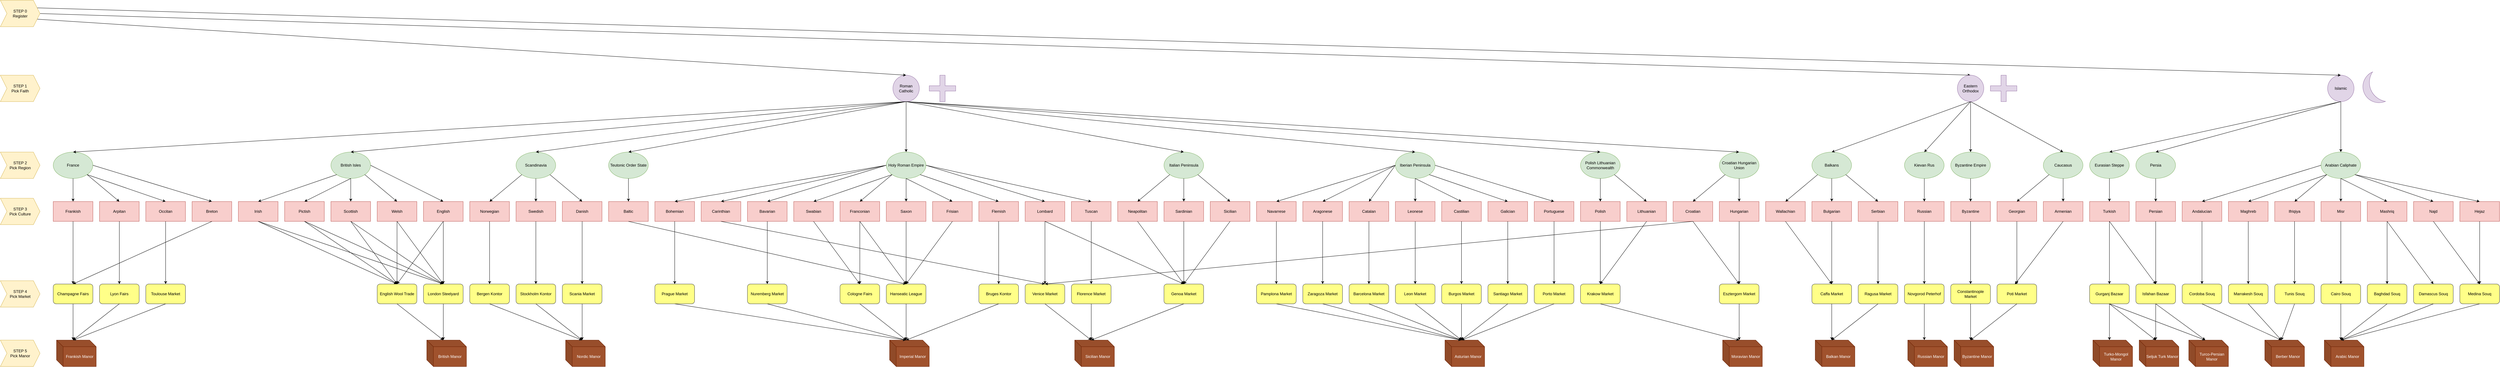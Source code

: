 <mxfile version="12.4.2" type="device" pages="1"><diagram id="MSfgZrR2DQkwZYVbeb3u" name="Page-1"><mxGraphModel dx="7937" dy="3845" grid="1" gridSize="10" guides="1" tooltips="1" connect="1" arrows="1" fold="1" page="1" pageScale="1" pageWidth="827" pageHeight="1169" math="0" shadow="0"><root><mxCell id="0"/><mxCell id="1" parent="0"/><mxCell id="Ed0U6EYYrGuCuPbeBadH-1" value="Bohemian" style="rounded=0;whiteSpace=wrap;html=1;fillColor=#f8cecc;strokeColor=#b85450;" parent="1" vertex="1"><mxGeometry x="1820" y="970" width="120" height="60" as="geometry"/></mxCell><mxCell id="Ed0U6EYYrGuCuPbeBadH-2" value="Bavarian" style="rounded=0;whiteSpace=wrap;html=1;fillColor=#f8cecc;strokeColor=#b85450;" parent="1" vertex="1"><mxGeometry x="2100" y="970" width="120" height="60" as="geometry"/></mxCell><mxCell id="Ed0U6EYYrGuCuPbeBadH-3" value="Swabian" style="rounded=0;whiteSpace=wrap;html=1;fillColor=#f8cecc;strokeColor=#b85450;" parent="1" vertex="1"><mxGeometry x="2240" y="970" width="120" height="60" as="geometry"/></mxCell><mxCell id="Ed0U6EYYrGuCuPbeBadH-4" value="Franconian" style="rounded=0;whiteSpace=wrap;html=1;fillColor=#f8cecc;strokeColor=#b85450;" parent="1" vertex="1"><mxGeometry x="2380" y="970" width="120" height="60" as="geometry"/></mxCell><mxCell id="Ed0U6EYYrGuCuPbeBadH-5" value="Saxon" style="rounded=0;whiteSpace=wrap;html=1;fillColor=#f8cecc;strokeColor=#b85450;" parent="1" vertex="1"><mxGeometry x="2520" y="970" width="120" height="60" as="geometry"/></mxCell><mxCell id="Ed0U6EYYrGuCuPbeBadH-6" value="Frisian" style="rounded=0;whiteSpace=wrap;html=1;fillColor=#f8cecc;strokeColor=#b85450;" parent="1" vertex="1"><mxGeometry x="2660" y="970" width="120" height="60" as="geometry"/></mxCell><mxCell id="Ed0U6EYYrGuCuPbeBadH-7" value="Flemish" style="rounded=0;whiteSpace=wrap;html=1;fillColor=#f8cecc;strokeColor=#b85450;" parent="1" vertex="1"><mxGeometry x="2800" y="970" width="120" height="60" as="geometry"/></mxCell><mxCell id="Ed0U6EYYrGuCuPbeBadH-8" value="Carinthian" style="rounded=0;whiteSpace=wrap;html=1;fillColor=#f8cecc;strokeColor=#b85450;" parent="1" vertex="1"><mxGeometry x="1960" y="970" width="120" height="60" as="geometry"/></mxCell><mxCell id="Ed0U6EYYrGuCuPbeBadH-9" value="Holy Roman Empire" style="ellipse;whiteSpace=wrap;html=1;fillColor=#d5e8d4;strokeColor=#82b366;" parent="1" vertex="1"><mxGeometry x="2520" y="820" width="120" height="80" as="geometry"/></mxCell><mxCell id="Ed0U6EYYrGuCuPbeBadH-10" value="Lombard" style="rounded=0;whiteSpace=wrap;html=1;fillColor=#f8cecc;strokeColor=#b85450;" parent="1" vertex="1"><mxGeometry x="2940" y="970" width="120" height="60" as="geometry"/></mxCell><mxCell id="Ed0U6EYYrGuCuPbeBadH-11" value="Tuscan" style="rounded=0;whiteSpace=wrap;html=1;fillColor=#f8cecc;strokeColor=#b85450;" parent="1" vertex="1"><mxGeometry x="3080" y="970" width="120" height="60" as="geometry"/></mxCell><mxCell id="Ed0U6EYYrGuCuPbeBadH-12" value="Neapolitan" style="rounded=0;whiteSpace=wrap;html=1;fillColor=#f8cecc;strokeColor=#b85450;" parent="1" vertex="1"><mxGeometry x="3220" y="970" width="120" height="60" as="geometry"/></mxCell><mxCell id="Ed0U6EYYrGuCuPbeBadH-13" value="Sardinian" style="rounded=0;whiteSpace=wrap;html=1;fillColor=#f8cecc;strokeColor=#b85450;" parent="1" vertex="1"><mxGeometry x="3360" y="970" width="120" height="60" as="geometry"/></mxCell><mxCell id="Ed0U6EYYrGuCuPbeBadH-14" value="Sicilian" style="rounded=0;whiteSpace=wrap;html=1;fillColor=#f8cecc;strokeColor=#b85450;" parent="1" vertex="1"><mxGeometry x="3500" y="970" width="120" height="60" as="geometry"/></mxCell><mxCell id="Ed0U6EYYrGuCuPbeBadH-15" value="Italian Peninsula" style="ellipse;whiteSpace=wrap;html=1;fillColor=#d5e8d4;strokeColor=#82b366;" parent="1" vertex="1"><mxGeometry x="3360" y="820" width="120" height="80" as="geometry"/></mxCell><mxCell id="Ed0U6EYYrGuCuPbeBadH-16" value="Teutonic Order State" style="ellipse;whiteSpace=wrap;html=1;fillColor=#d5e8d4;strokeColor=#82b366;" parent="1" vertex="1"><mxGeometry x="1680" y="820" width="120" height="80" as="geometry"/></mxCell><mxCell id="Ed0U6EYYrGuCuPbeBadH-17" value="Baltic" style="rounded=0;whiteSpace=wrap;html=1;fillColor=#f8cecc;strokeColor=#b85450;" parent="1" vertex="1"><mxGeometry x="1680" y="970" width="120" height="60" as="geometry"/></mxCell><mxCell id="Ed0U6EYYrGuCuPbeBadH-18" value="Danish" style="rounded=0;whiteSpace=wrap;html=1;fillColor=#f8cecc;strokeColor=#b85450;" parent="1" vertex="1"><mxGeometry x="1540" y="970" width="120" height="60" as="geometry"/></mxCell><mxCell id="Ed0U6EYYrGuCuPbeBadH-19" value="Swedish" style="rounded=0;whiteSpace=wrap;html=1;fillColor=#f8cecc;strokeColor=#b85450;" parent="1" vertex="1"><mxGeometry x="1400" y="970" width="120" height="60" as="geometry"/></mxCell><mxCell id="Ed0U6EYYrGuCuPbeBadH-20" value="Norwegian" style="rounded=0;whiteSpace=wrap;html=1;fillColor=#f8cecc;strokeColor=#b85450;" parent="1" vertex="1"><mxGeometry x="1260" y="970" width="120" height="60" as="geometry"/></mxCell><mxCell id="Ed0U6EYYrGuCuPbeBadH-21" value="Scandinavia" style="ellipse;whiteSpace=wrap;html=1;fillColor=#d5e8d4;strokeColor=#82b366;" parent="1" vertex="1"><mxGeometry x="1400" y="820" width="120" height="80" as="geometry"/></mxCell><mxCell id="Ed0U6EYYrGuCuPbeBadH-22" value="" style="endArrow=classic;html=1;entryX=0.5;entryY=0;entryDx=0;entryDy=0;exitX=1;exitY=1;exitDx=0;exitDy=0;" parent="1" source="Ed0U6EYYrGuCuPbeBadH-21" target="Ed0U6EYYrGuCuPbeBadH-18" edge="1"><mxGeometry width="50" height="50" relative="1" as="geometry"><mxPoint x="1260" y="1100" as="sourcePoint"/><mxPoint x="1310" y="1050" as="targetPoint"/></mxGeometry></mxCell><mxCell id="Ed0U6EYYrGuCuPbeBadH-23" value="" style="endArrow=classic;html=1;entryX=0.5;entryY=0;entryDx=0;entryDy=0;exitX=0.5;exitY=1;exitDx=0;exitDy=0;" parent="1" source="Ed0U6EYYrGuCuPbeBadH-21" target="Ed0U6EYYrGuCuPbeBadH-19" edge="1"><mxGeometry width="50" height="50" relative="1" as="geometry"><mxPoint x="1260" y="1100" as="sourcePoint"/><mxPoint x="1310" y="1050" as="targetPoint"/></mxGeometry></mxCell><mxCell id="Ed0U6EYYrGuCuPbeBadH-24" value="" style="endArrow=classic;html=1;entryX=0.5;entryY=0;entryDx=0;entryDy=0;exitX=0;exitY=1;exitDx=0;exitDy=0;" parent="1" source="Ed0U6EYYrGuCuPbeBadH-21" target="Ed0U6EYYrGuCuPbeBadH-20" edge="1"><mxGeometry width="50" height="50" relative="1" as="geometry"><mxPoint x="1260" y="1100" as="sourcePoint"/><mxPoint x="1310" y="1050" as="targetPoint"/></mxGeometry></mxCell><mxCell id="Ed0U6EYYrGuCuPbeBadH-25" value="" style="endArrow=classic;html=1;entryX=0.5;entryY=0;entryDx=0;entryDy=0;exitX=0.5;exitY=1;exitDx=0;exitDy=0;" parent="1" source="Ed0U6EYYrGuCuPbeBadH-16" target="Ed0U6EYYrGuCuPbeBadH-17" edge="1"><mxGeometry width="50" height="50" relative="1" as="geometry"><mxPoint x="1260" y="1100" as="sourcePoint"/><mxPoint x="1310" y="1050" as="targetPoint"/></mxGeometry></mxCell><mxCell id="Ed0U6EYYrGuCuPbeBadH-26" value="" style="endArrow=classic;html=1;entryX=0.5;entryY=0;entryDx=0;entryDy=0;exitX=0;exitY=0.5;exitDx=0;exitDy=0;" parent="1" source="Ed0U6EYYrGuCuPbeBadH-9" target="Ed0U6EYYrGuCuPbeBadH-1" edge="1"><mxGeometry width="50" height="50" relative="1" as="geometry"><mxPoint x="1750" y="1100" as="sourcePoint"/><mxPoint x="1800" y="1050" as="targetPoint"/></mxGeometry></mxCell><mxCell id="Ed0U6EYYrGuCuPbeBadH-27" value="" style="endArrow=classic;html=1;entryX=0.5;entryY=0;entryDx=0;entryDy=0;exitX=0;exitY=0.5;exitDx=0;exitDy=0;" parent="1" source="Ed0U6EYYrGuCuPbeBadH-9" target="Ed0U6EYYrGuCuPbeBadH-8" edge="1"><mxGeometry width="50" height="50" relative="1" as="geometry"><mxPoint x="1750" y="1100" as="sourcePoint"/><mxPoint x="1800" y="1050" as="targetPoint"/></mxGeometry></mxCell><mxCell id="Ed0U6EYYrGuCuPbeBadH-28" value="" style="endArrow=classic;html=1;entryX=0.5;entryY=0;entryDx=0;entryDy=0;exitX=0;exitY=0.5;exitDx=0;exitDy=0;" parent="1" source="Ed0U6EYYrGuCuPbeBadH-9" target="Ed0U6EYYrGuCuPbeBadH-2" edge="1"><mxGeometry width="50" height="50" relative="1" as="geometry"><mxPoint x="2480" y="860" as="sourcePoint"/><mxPoint x="1800" y="1050" as="targetPoint"/></mxGeometry></mxCell><mxCell id="Ed0U6EYYrGuCuPbeBadH-29" value="" style="endArrow=classic;html=1;exitX=0;exitY=1;exitDx=0;exitDy=0;entryX=0.5;entryY=0;entryDx=0;entryDy=0;" parent="1" source="Ed0U6EYYrGuCuPbeBadH-9" target="Ed0U6EYYrGuCuPbeBadH-3" edge="1"><mxGeometry width="50" height="50" relative="1" as="geometry"><mxPoint x="2160" y="1100" as="sourcePoint"/><mxPoint x="2210" y="1050" as="targetPoint"/></mxGeometry></mxCell><mxCell id="Ed0U6EYYrGuCuPbeBadH-30" value="" style="endArrow=classic;html=1;entryX=0.5;entryY=0;entryDx=0;entryDy=0;exitX=0;exitY=1;exitDx=0;exitDy=0;" parent="1" source="Ed0U6EYYrGuCuPbeBadH-9" target="Ed0U6EYYrGuCuPbeBadH-4" edge="1"><mxGeometry width="50" height="50" relative="1" as="geometry"><mxPoint x="2160" y="1100" as="sourcePoint"/><mxPoint x="2210" y="1050" as="targetPoint"/></mxGeometry></mxCell><mxCell id="Ed0U6EYYrGuCuPbeBadH-31" value="" style="endArrow=classic;html=1;entryX=0.5;entryY=0;entryDx=0;entryDy=0;exitX=0.5;exitY=1;exitDx=0;exitDy=0;" parent="1" source="Ed0U6EYYrGuCuPbeBadH-9" target="Ed0U6EYYrGuCuPbeBadH-5" edge="1"><mxGeometry width="50" height="50" relative="1" as="geometry"><mxPoint x="2550" y="920" as="sourcePoint"/><mxPoint x="2300" y="1050" as="targetPoint"/></mxGeometry></mxCell><mxCell id="Ed0U6EYYrGuCuPbeBadH-32" value="" style="endArrow=classic;html=1;entryX=0.5;entryY=0;entryDx=0;entryDy=0;exitX=0.5;exitY=1;exitDx=0;exitDy=0;" parent="1" source="Ed0U6EYYrGuCuPbeBadH-9" target="Ed0U6EYYrGuCuPbeBadH-6" edge="1"><mxGeometry width="50" height="50" relative="1" as="geometry"><mxPoint x="2555" y="1130" as="sourcePoint"/><mxPoint x="2605" y="1080" as="targetPoint"/></mxGeometry></mxCell><mxCell id="Ed0U6EYYrGuCuPbeBadH-33" value="" style="endArrow=classic;html=1;entryX=0.5;entryY=0;entryDx=0;entryDy=0;exitX=1;exitY=1;exitDx=0;exitDy=0;" parent="1" source="Ed0U6EYYrGuCuPbeBadH-9" target="Ed0U6EYYrGuCuPbeBadH-7" edge="1"><mxGeometry width="50" height="50" relative="1" as="geometry"><mxPoint x="2270" y="1100" as="sourcePoint"/><mxPoint x="2320" y="1050" as="targetPoint"/></mxGeometry></mxCell><mxCell id="Ed0U6EYYrGuCuPbeBadH-34" value="" style="endArrow=classic;html=1;entryX=0.5;entryY=0;entryDx=0;entryDy=0;exitX=1;exitY=0.5;exitDx=0;exitDy=0;" parent="1" source="Ed0U6EYYrGuCuPbeBadH-9" target="Ed0U6EYYrGuCuPbeBadH-10" edge="1"><mxGeometry width="50" height="50" relative="1" as="geometry"><mxPoint x="2270" y="1100" as="sourcePoint"/><mxPoint x="2320" y="1050" as="targetPoint"/></mxGeometry></mxCell><mxCell id="Ed0U6EYYrGuCuPbeBadH-35" value="" style="endArrow=classic;html=1;entryX=0.5;entryY=0;entryDx=0;entryDy=0;exitX=1;exitY=0.5;exitDx=0;exitDy=0;" parent="1" source="Ed0U6EYYrGuCuPbeBadH-9" target="Ed0U6EYYrGuCuPbeBadH-11" edge="1"><mxGeometry width="50" height="50" relative="1" as="geometry"><mxPoint x="2270" y="1100" as="sourcePoint"/><mxPoint x="2320" y="1050" as="targetPoint"/></mxGeometry></mxCell><mxCell id="Ed0U6EYYrGuCuPbeBadH-36" value="" style="endArrow=classic;html=1;entryX=0.5;entryY=0;entryDx=0;entryDy=0;exitX=0;exitY=1;exitDx=0;exitDy=0;" parent="1" source="Ed0U6EYYrGuCuPbeBadH-15" target="Ed0U6EYYrGuCuPbeBadH-12" edge="1"><mxGeometry width="50" height="50" relative="1" as="geometry"><mxPoint x="2790" y="1100" as="sourcePoint"/><mxPoint x="2840" y="1050" as="targetPoint"/></mxGeometry></mxCell><mxCell id="Ed0U6EYYrGuCuPbeBadH-37" value="" style="endArrow=classic;html=1;entryX=0.5;entryY=0;entryDx=0;entryDy=0;exitX=0.5;exitY=1;exitDx=0;exitDy=0;" parent="1" source="Ed0U6EYYrGuCuPbeBadH-15" target="Ed0U6EYYrGuCuPbeBadH-13" edge="1"><mxGeometry width="50" height="50" relative="1" as="geometry"><mxPoint x="2790" y="1100" as="sourcePoint"/><mxPoint x="2840" y="1050" as="targetPoint"/></mxGeometry></mxCell><mxCell id="Ed0U6EYYrGuCuPbeBadH-38" value="" style="endArrow=classic;html=1;entryX=0.5;entryY=0;entryDx=0;entryDy=0;exitX=1;exitY=1;exitDx=0;exitDy=0;" parent="1" source="Ed0U6EYYrGuCuPbeBadH-15" target="Ed0U6EYYrGuCuPbeBadH-14" edge="1"><mxGeometry width="50" height="50" relative="1" as="geometry"><mxPoint x="2790" y="1100" as="sourcePoint"/><mxPoint x="2840" y="1050" as="targetPoint"/></mxGeometry></mxCell><mxCell id="Ed0U6EYYrGuCuPbeBadH-39" value="Navarrese" style="rounded=0;whiteSpace=wrap;html=1;fillColor=#f8cecc;strokeColor=#b85450;" parent="1" vertex="1"><mxGeometry x="3640" y="970" width="120" height="60" as="geometry"/></mxCell><mxCell id="Ed0U6EYYrGuCuPbeBadH-40" value="Aragonese" style="rounded=0;whiteSpace=wrap;html=1;fillColor=#f8cecc;strokeColor=#b85450;" parent="1" vertex="1"><mxGeometry x="3780" y="970" width="120" height="60" as="geometry"/></mxCell><mxCell id="Ed0U6EYYrGuCuPbeBadH-41" value="Catalan" style="rounded=0;whiteSpace=wrap;html=1;fillColor=#f8cecc;strokeColor=#b85450;" parent="1" vertex="1"><mxGeometry x="3920" y="970" width="120" height="60" as="geometry"/></mxCell><mxCell id="Ed0U6EYYrGuCuPbeBadH-42" value="Leonese" style="rounded=0;whiteSpace=wrap;html=1;fillColor=#f8cecc;strokeColor=#b85450;" parent="1" vertex="1"><mxGeometry x="4060" y="970" width="120" height="60" as="geometry"/></mxCell><mxCell id="Ed0U6EYYrGuCuPbeBadH-43" value="Castilian" style="rounded=0;whiteSpace=wrap;html=1;fillColor=#f8cecc;strokeColor=#b85450;" parent="1" vertex="1"><mxGeometry x="4200" y="970" width="120" height="60" as="geometry"/></mxCell><mxCell id="Ed0U6EYYrGuCuPbeBadH-44" value="Galician" style="rounded=0;whiteSpace=wrap;html=1;fillColor=#f8cecc;strokeColor=#b85450;" parent="1" vertex="1"><mxGeometry x="4340" y="970" width="120" height="60" as="geometry"/></mxCell><mxCell id="Ed0U6EYYrGuCuPbeBadH-45" value="Portuguese" style="rounded=0;whiteSpace=wrap;html=1;fillColor=#f8cecc;strokeColor=#b85450;" parent="1" vertex="1"><mxGeometry x="4480" y="970" width="120" height="60" as="geometry"/></mxCell><mxCell id="Ed0U6EYYrGuCuPbeBadH-46" value="Polish" style="rounded=0;whiteSpace=wrap;html=1;fillColor=#f8cecc;strokeColor=#b85450;" parent="1" vertex="1"><mxGeometry x="4620" y="970" width="120" height="60" as="geometry"/></mxCell><mxCell id="Ed0U6EYYrGuCuPbeBadH-47" value="Lithuanian" style="rounded=0;whiteSpace=wrap;html=1;fillColor=#f8cecc;strokeColor=#b85450;" parent="1" vertex="1"><mxGeometry x="4760" y="970" width="120" height="60" as="geometry"/></mxCell><mxCell id="Ed0U6EYYrGuCuPbeBadH-48" value="Croatian" style="rounded=0;whiteSpace=wrap;html=1;fillColor=#f8cecc;strokeColor=#b85450;" parent="1" vertex="1"><mxGeometry x="4900" y="970" width="120" height="60" as="geometry"/></mxCell><mxCell id="Ed0U6EYYrGuCuPbeBadH-49" value="Hungarian" style="rounded=0;whiteSpace=wrap;html=1;fillColor=#f8cecc;strokeColor=#b85450;" parent="1" vertex="1"><mxGeometry x="5040" y="970" width="120" height="60" as="geometry"/></mxCell><mxCell id="Ed0U6EYYrGuCuPbeBadH-50" value="Iberian Peninsula" style="ellipse;whiteSpace=wrap;html=1;fillColor=#d5e8d4;strokeColor=#82b366;" parent="1" vertex="1"><mxGeometry x="4060" y="820" width="120" height="80" as="geometry"/></mxCell><mxCell id="Ed0U6EYYrGuCuPbeBadH-51" value="" style="endArrow=classic;html=1;entryX=0.5;entryY=0;entryDx=0;entryDy=0;exitX=0;exitY=0.5;exitDx=0;exitDy=0;" parent="1" source="Ed0U6EYYrGuCuPbeBadH-50" target="Ed0U6EYYrGuCuPbeBadH-39" edge="1"><mxGeometry width="50" height="50" relative="1" as="geometry"><mxPoint x="3310" y="1100" as="sourcePoint"/><mxPoint x="3360" y="1050" as="targetPoint"/></mxGeometry></mxCell><mxCell id="Ed0U6EYYrGuCuPbeBadH-52" value="" style="endArrow=classic;html=1;entryX=0.5;entryY=0;entryDx=0;entryDy=0;exitX=0;exitY=0.5;exitDx=0;exitDy=0;" parent="1" source="Ed0U6EYYrGuCuPbeBadH-50" target="Ed0U6EYYrGuCuPbeBadH-40" edge="1"><mxGeometry width="50" height="50" relative="1" as="geometry"><mxPoint x="3310" y="1100" as="sourcePoint"/><mxPoint x="3360" y="1050" as="targetPoint"/></mxGeometry></mxCell><mxCell id="Ed0U6EYYrGuCuPbeBadH-53" value="" style="endArrow=classic;html=1;entryX=0.5;entryY=0;entryDx=0;entryDy=0;exitX=0;exitY=0.5;exitDx=0;exitDy=0;" parent="1" source="Ed0U6EYYrGuCuPbeBadH-50" target="Ed0U6EYYrGuCuPbeBadH-41" edge="1"><mxGeometry width="50" height="50" relative="1" as="geometry"><mxPoint x="3310" y="1100" as="sourcePoint"/><mxPoint x="3360" y="1050" as="targetPoint"/></mxGeometry></mxCell><mxCell id="Ed0U6EYYrGuCuPbeBadH-54" value="" style="endArrow=classic;html=1;entryX=0.5;entryY=0;entryDx=0;entryDy=0;" parent="1" source="Ed0U6EYYrGuCuPbeBadH-50" target="Ed0U6EYYrGuCuPbeBadH-42" edge="1"><mxGeometry width="50" height="50" relative="1" as="geometry"><mxPoint x="3310" y="1100" as="sourcePoint"/><mxPoint x="3360" y="1050" as="targetPoint"/></mxGeometry></mxCell><mxCell id="Ed0U6EYYrGuCuPbeBadH-55" value="" style="endArrow=classic;html=1;entryX=0.5;entryY=0;entryDx=0;entryDy=0;exitX=0.5;exitY=1;exitDx=0;exitDy=0;" parent="1" source="Ed0U6EYYrGuCuPbeBadH-50" target="Ed0U6EYYrGuCuPbeBadH-43" edge="1"><mxGeometry width="50" height="50" relative="1" as="geometry"><mxPoint x="3880" y="1100" as="sourcePoint"/><mxPoint x="3930" y="1050" as="targetPoint"/></mxGeometry></mxCell><mxCell id="Ed0U6EYYrGuCuPbeBadH-56" value="" style="endArrow=classic;html=1;entryX=0.5;entryY=0;entryDx=0;entryDy=0;exitX=1;exitY=1;exitDx=0;exitDy=0;" parent="1" source="Ed0U6EYYrGuCuPbeBadH-50" target="Ed0U6EYYrGuCuPbeBadH-44" edge="1"><mxGeometry width="50" height="50" relative="1" as="geometry"><mxPoint x="3880" y="1100" as="sourcePoint"/><mxPoint x="3930" y="1050" as="targetPoint"/></mxGeometry></mxCell><mxCell id="Ed0U6EYYrGuCuPbeBadH-57" value="" style="endArrow=classic;html=1;entryX=0.5;entryY=0;entryDx=0;entryDy=0;exitX=1;exitY=0.5;exitDx=0;exitDy=0;" parent="1" source="Ed0U6EYYrGuCuPbeBadH-50" target="Ed0U6EYYrGuCuPbeBadH-45" edge="1"><mxGeometry width="50" height="50" relative="1" as="geometry"><mxPoint x="3880" y="1100" as="sourcePoint"/><mxPoint x="3930" y="1050" as="targetPoint"/></mxGeometry></mxCell><mxCell id="Ed0U6EYYrGuCuPbeBadH-58" value="Polish Lithuanian Commonwealth" style="ellipse;whiteSpace=wrap;html=1;fillColor=#d5e8d4;strokeColor=#82b366;" parent="1" vertex="1"><mxGeometry x="4620" y="820" width="120" height="80" as="geometry"/></mxCell><mxCell id="Ed0U6EYYrGuCuPbeBadH-59" value="Croatian Hungarian Union" style="ellipse;whiteSpace=wrap;html=1;fillColor=#d5e8d4;strokeColor=#82b366;" parent="1" vertex="1"><mxGeometry x="5040" y="820" width="120" height="80" as="geometry"/></mxCell><mxCell id="Ed0U6EYYrGuCuPbeBadH-60" value="" style="endArrow=classic;html=1;entryX=0.5;entryY=0;entryDx=0;entryDy=0;exitX=0.5;exitY=1;exitDx=0;exitDy=0;" parent="1" source="Ed0U6EYYrGuCuPbeBadH-58" target="Ed0U6EYYrGuCuPbeBadH-46" edge="1"><mxGeometry width="50" height="50" relative="1" as="geometry"><mxPoint x="4120" y="1100" as="sourcePoint"/><mxPoint x="4170" y="1050" as="targetPoint"/></mxGeometry></mxCell><mxCell id="Ed0U6EYYrGuCuPbeBadH-61" value="" style="endArrow=classic;html=1;entryX=0.5;entryY=0;entryDx=0;entryDy=0;exitX=1;exitY=1;exitDx=0;exitDy=0;" parent="1" source="Ed0U6EYYrGuCuPbeBadH-58" target="Ed0U6EYYrGuCuPbeBadH-47" edge="1"><mxGeometry width="50" height="50" relative="1" as="geometry"><mxPoint x="4120" y="1100" as="sourcePoint"/><mxPoint x="4170" y="1050" as="targetPoint"/></mxGeometry></mxCell><mxCell id="Ed0U6EYYrGuCuPbeBadH-62" value="" style="endArrow=classic;html=1;entryX=0.5;entryY=0;entryDx=0;entryDy=0;exitX=0;exitY=1;exitDx=0;exitDy=0;" parent="1" source="Ed0U6EYYrGuCuPbeBadH-59" target="Ed0U6EYYrGuCuPbeBadH-48" edge="1"><mxGeometry width="50" height="50" relative="1" as="geometry"><mxPoint x="4120" y="1100" as="sourcePoint"/><mxPoint x="4170" y="1050" as="targetPoint"/></mxGeometry></mxCell><mxCell id="Ed0U6EYYrGuCuPbeBadH-63" value="" style="endArrow=classic;html=1;entryX=0.5;entryY=0;entryDx=0;entryDy=0;exitX=0.5;exitY=1;exitDx=0;exitDy=0;" parent="1" source="Ed0U6EYYrGuCuPbeBadH-59" target="Ed0U6EYYrGuCuPbeBadH-49" edge="1"><mxGeometry width="50" height="50" relative="1" as="geometry"><mxPoint x="4120" y="1100" as="sourcePoint"/><mxPoint x="4170" y="1050" as="targetPoint"/></mxGeometry></mxCell><mxCell id="Ed0U6EYYrGuCuPbeBadH-64" value="Wallachian" style="rounded=0;whiteSpace=wrap;html=1;fillColor=#f8cecc;strokeColor=#b85450;" parent="1" vertex="1"><mxGeometry x="5180" y="970" width="120" height="60" as="geometry"/></mxCell><mxCell id="Ed0U6EYYrGuCuPbeBadH-65" value="Bulgarian" style="rounded=0;whiteSpace=wrap;html=1;fillColor=#f8cecc;strokeColor=#b85450;" parent="1" vertex="1"><mxGeometry x="5320" y="970" width="120" height="60" as="geometry"/></mxCell><mxCell id="Ed0U6EYYrGuCuPbeBadH-66" value="Serbian" style="rounded=0;whiteSpace=wrap;html=1;fillColor=#f8cecc;strokeColor=#b85450;" parent="1" vertex="1"><mxGeometry x="5460" y="970" width="120" height="60" as="geometry"/></mxCell><mxCell id="Ed0U6EYYrGuCuPbeBadH-67" value="Russian" style="rounded=0;whiteSpace=wrap;html=1;fillColor=#f8cecc;strokeColor=#b85450;" parent="1" vertex="1"><mxGeometry x="5600" y="970" width="120" height="60" as="geometry"/></mxCell><mxCell id="Ed0U6EYYrGuCuPbeBadH-68" value="Byzantine" style="rounded=0;whiteSpace=wrap;html=1;fillColor=#f8cecc;strokeColor=#b85450;" parent="1" vertex="1"><mxGeometry x="5740" y="970" width="120" height="60" as="geometry"/></mxCell><mxCell id="Ed0U6EYYrGuCuPbeBadH-69" value="Georgian" style="rounded=0;whiteSpace=wrap;html=1;fillColor=#f8cecc;strokeColor=#b85450;" parent="1" vertex="1"><mxGeometry x="5880" y="970" width="120" height="60" as="geometry"/></mxCell><mxCell id="Ed0U6EYYrGuCuPbeBadH-70" value="Armenian" style="rounded=0;whiteSpace=wrap;html=1;fillColor=#f8cecc;strokeColor=#b85450;" parent="1" vertex="1"><mxGeometry x="6020" y="970" width="120" height="60" as="geometry"/></mxCell><mxCell id="Ed0U6EYYrGuCuPbeBadH-71" value="Balkans" style="ellipse;whiteSpace=wrap;html=1;fillColor=#d5e8d4;strokeColor=#82b366;" parent="1" vertex="1"><mxGeometry x="5320" y="820" width="120" height="80" as="geometry"/></mxCell><mxCell id="Ed0U6EYYrGuCuPbeBadH-72" value="Byzantine Empire" style="ellipse;whiteSpace=wrap;html=1;fillColor=#d5e8d4;strokeColor=#82b366;" parent="1" vertex="1"><mxGeometry x="5740" y="820" width="120" height="80" as="geometry"/></mxCell><mxCell id="Ed0U6EYYrGuCuPbeBadH-73" value="Caucasus" style="ellipse;whiteSpace=wrap;html=1;fillColor=#d5e8d4;strokeColor=#82b366;" parent="1" vertex="1"><mxGeometry x="6020" y="820" width="120" height="80" as="geometry"/></mxCell><mxCell id="Ed0U6EYYrGuCuPbeBadH-74" value="" style="endArrow=classic;html=1;entryX=0.5;entryY=0;entryDx=0;entryDy=0;exitX=0;exitY=1;exitDx=0;exitDy=0;" parent="1" source="Ed0U6EYYrGuCuPbeBadH-71" target="Ed0U6EYYrGuCuPbeBadH-64" edge="1"><mxGeometry width="50" height="50" relative="1" as="geometry"><mxPoint x="4790" y="1100" as="sourcePoint"/><mxPoint x="4840" y="1050" as="targetPoint"/></mxGeometry></mxCell><mxCell id="Ed0U6EYYrGuCuPbeBadH-75" value="" style="endArrow=classic;html=1;entryX=0.5;entryY=0;entryDx=0;entryDy=0;exitX=0.5;exitY=1;exitDx=0;exitDy=0;" parent="1" source="Ed0U6EYYrGuCuPbeBadH-71" target="Ed0U6EYYrGuCuPbeBadH-65" edge="1"><mxGeometry width="50" height="50" relative="1" as="geometry"><mxPoint x="5350" y="930" as="sourcePoint"/><mxPoint x="4650" y="1050" as="targetPoint"/></mxGeometry></mxCell><mxCell id="Ed0U6EYYrGuCuPbeBadH-76" value="" style="endArrow=classic;html=1;entryX=0.5;entryY=0;entryDx=0;entryDy=0;exitX=1;exitY=1;exitDx=0;exitDy=0;" parent="1" source="Ed0U6EYYrGuCuPbeBadH-71" target="Ed0U6EYYrGuCuPbeBadH-66" edge="1"><mxGeometry width="50" height="50" relative="1" as="geometry"><mxPoint x="4600" y="1100" as="sourcePoint"/><mxPoint x="4650" y="1050" as="targetPoint"/></mxGeometry></mxCell><mxCell id="Ed0U6EYYrGuCuPbeBadH-77" value="" style="endArrow=classic;html=1;entryX=0.5;entryY=0;entryDx=0;entryDy=0;exitX=0.5;exitY=1;exitDx=0;exitDy=0;" parent="1" source="Ed0U6EYYrGuCuPbeBadH-72" target="Ed0U6EYYrGuCuPbeBadH-68" edge="1"><mxGeometry width="50" height="50" relative="1" as="geometry"><mxPoint x="5250" y="1100" as="sourcePoint"/><mxPoint x="5300" y="1050" as="targetPoint"/></mxGeometry></mxCell><mxCell id="Ed0U6EYYrGuCuPbeBadH-78" value="Kievan Rus" style="ellipse;whiteSpace=wrap;html=1;fillColor=#d5e8d4;strokeColor=#82b366;" parent="1" vertex="1"><mxGeometry x="5600" y="820" width="120" height="80" as="geometry"/></mxCell><mxCell id="Ed0U6EYYrGuCuPbeBadH-79" value="" style="endArrow=classic;html=1;entryX=0.5;entryY=0;entryDx=0;entryDy=0;exitX=0.5;exitY=1;exitDx=0;exitDy=0;" parent="1" source="Ed0U6EYYrGuCuPbeBadH-78" target="Ed0U6EYYrGuCuPbeBadH-67" edge="1"><mxGeometry width="50" height="50" relative="1" as="geometry"><mxPoint x="5250" y="1100" as="sourcePoint"/><mxPoint x="5300" y="1050" as="targetPoint"/></mxGeometry></mxCell><mxCell id="Ed0U6EYYrGuCuPbeBadH-80" value="" style="endArrow=classic;html=1;entryX=0.5;entryY=0;entryDx=0;entryDy=0;exitX=0.5;exitY=1;exitDx=0;exitDy=0;" parent="1" source="Ed0U6EYYrGuCuPbeBadH-73" target="Ed0U6EYYrGuCuPbeBadH-70" edge="1"><mxGeometry width="50" height="50" relative="1" as="geometry"><mxPoint x="5090" y="1100" as="sourcePoint"/><mxPoint x="5140" y="1050" as="targetPoint"/></mxGeometry></mxCell><mxCell id="Ed0U6EYYrGuCuPbeBadH-81" value="" style="endArrow=classic;html=1;entryX=0.5;entryY=0;entryDx=0;entryDy=0;exitX=0;exitY=1;exitDx=0;exitDy=0;" parent="1" source="Ed0U6EYYrGuCuPbeBadH-73" target="Ed0U6EYYrGuCuPbeBadH-69" edge="1"><mxGeometry width="50" height="50" relative="1" as="geometry"><mxPoint x="4930" y="1100" as="sourcePoint"/><mxPoint x="4980" y="1050" as="targetPoint"/></mxGeometry></mxCell><mxCell id="Ed0U6EYYrGuCuPbeBadH-82" value="Turkish" style="rounded=0;whiteSpace=wrap;html=1;fillColor=#f8cecc;strokeColor=#b85450;" parent="1" vertex="1"><mxGeometry x="6160" y="970" width="120" height="60" as="geometry"/></mxCell><mxCell id="Ed0U6EYYrGuCuPbeBadH-83" value="Persian" style="rounded=0;whiteSpace=wrap;html=1;fillColor=#f8cecc;strokeColor=#b85450;" parent="1" vertex="1"><mxGeometry x="6300" y="970" width="120" height="60" as="geometry"/></mxCell><mxCell id="Ed0U6EYYrGuCuPbeBadH-84" value="Eurasian Steppe" style="ellipse;whiteSpace=wrap;html=1;fillColor=#d5e8d4;strokeColor=#82b366;" parent="1" vertex="1"><mxGeometry x="6160" y="820" width="120" height="80" as="geometry"/></mxCell><mxCell id="Ed0U6EYYrGuCuPbeBadH-85" value="Persia" style="ellipse;whiteSpace=wrap;html=1;fillColor=#d5e8d4;strokeColor=#82b366;" parent="1" vertex="1"><mxGeometry x="6300" y="820" width="120" height="80" as="geometry"/></mxCell><mxCell id="Ed0U6EYYrGuCuPbeBadH-86" value="" style="endArrow=classic;html=1;entryX=0.5;entryY=0;entryDx=0;entryDy=0;exitX=0.5;exitY=1;exitDx=0;exitDy=0;" parent="1" source="Ed0U6EYYrGuCuPbeBadH-84" target="Ed0U6EYYrGuCuPbeBadH-82" edge="1"><mxGeometry width="50" height="50" relative="1" as="geometry"><mxPoint x="5560" y="1100" as="sourcePoint"/><mxPoint x="5610" y="1050" as="targetPoint"/></mxGeometry></mxCell><mxCell id="Ed0U6EYYrGuCuPbeBadH-87" value="" style="endArrow=classic;html=1;entryX=0.5;entryY=0;entryDx=0;entryDy=0;exitX=0.5;exitY=1;exitDx=0;exitDy=0;" parent="1" source="Ed0U6EYYrGuCuPbeBadH-85" target="Ed0U6EYYrGuCuPbeBadH-83" edge="1"><mxGeometry width="50" height="50" relative="1" as="geometry"><mxPoint x="5560" y="1100" as="sourcePoint"/><mxPoint x="5610" y="1050" as="targetPoint"/></mxGeometry></mxCell><mxCell id="Ed0U6EYYrGuCuPbeBadH-88" value="Andalucian" style="rounded=0;whiteSpace=wrap;html=1;fillColor=#f8cecc;strokeColor=#b85450;" parent="1" vertex="1"><mxGeometry x="6440" y="970" width="120" height="60" as="geometry"/></mxCell><mxCell id="Ed0U6EYYrGuCuPbeBadH-89" value="Maghreb" style="rounded=0;whiteSpace=wrap;html=1;fillColor=#f8cecc;strokeColor=#b85450;" parent="1" vertex="1"><mxGeometry x="6580" y="970" width="120" height="60" as="geometry"/></mxCell><mxCell id="Ed0U6EYYrGuCuPbeBadH-90" value="Ifriqiya" style="rounded=0;whiteSpace=wrap;html=1;fillColor=#f8cecc;strokeColor=#b85450;" parent="1" vertex="1"><mxGeometry x="6720" y="970" width="120" height="60" as="geometry"/></mxCell><mxCell id="Ed0U6EYYrGuCuPbeBadH-91" value="Misr" style="rounded=0;whiteSpace=wrap;html=1;fillColor=#f8cecc;strokeColor=#b85450;" parent="1" vertex="1"><mxGeometry x="6860" y="970" width="120" height="60" as="geometry"/></mxCell><mxCell id="Ed0U6EYYrGuCuPbeBadH-92" value="Najd" style="rounded=0;whiteSpace=wrap;html=1;fillColor=#f8cecc;strokeColor=#b85450;" parent="1" vertex="1"><mxGeometry x="7140" y="970" width="120" height="60" as="geometry"/></mxCell><mxCell id="Ed0U6EYYrGuCuPbeBadH-93" value="Hejaz" style="rounded=0;whiteSpace=wrap;html=1;fillColor=#f8cecc;strokeColor=#b85450;" parent="1" vertex="1"><mxGeometry x="7280" y="970" width="120" height="60" as="geometry"/></mxCell><mxCell id="Ed0U6EYYrGuCuPbeBadH-94" value="Mashriq" style="rounded=0;whiteSpace=wrap;html=1;fillColor=#f8cecc;strokeColor=#b85450;" parent="1" vertex="1"><mxGeometry x="7000" y="970" width="120" height="60" as="geometry"/></mxCell><mxCell id="Ed0U6EYYrGuCuPbeBadH-95" value="Arabian Caliphate" style="ellipse;whiteSpace=wrap;html=1;fillColor=#d5e8d4;strokeColor=#82b366;" parent="1" vertex="1"><mxGeometry x="6860" y="820" width="120" height="80" as="geometry"/></mxCell><mxCell id="Ed0U6EYYrGuCuPbeBadH-96" value="" style="endArrow=classic;html=1;entryX=0.5;entryY=0;entryDx=0;entryDy=0;exitX=0;exitY=0.5;exitDx=0;exitDy=0;" parent="1" source="Ed0U6EYYrGuCuPbeBadH-95" target="Ed0U6EYYrGuCuPbeBadH-88" edge="1"><mxGeometry width="50" height="50" relative="1" as="geometry"><mxPoint x="6300" y="1100" as="sourcePoint"/><mxPoint x="6350" y="1050" as="targetPoint"/></mxGeometry></mxCell><mxCell id="Ed0U6EYYrGuCuPbeBadH-97" value="" style="endArrow=classic;html=1;entryX=0.5;entryY=0;entryDx=0;entryDy=0;exitX=0;exitY=1;exitDx=0;exitDy=0;" parent="1" source="Ed0U6EYYrGuCuPbeBadH-95" target="Ed0U6EYYrGuCuPbeBadH-89" edge="1"><mxGeometry width="50" height="50" relative="1" as="geometry"><mxPoint x="6300" y="1100" as="sourcePoint"/><mxPoint x="6350" y="1050" as="targetPoint"/></mxGeometry></mxCell><mxCell id="Ed0U6EYYrGuCuPbeBadH-98" value="" style="endArrow=classic;html=1;entryX=0.5;entryY=0;entryDx=0;entryDy=0;exitX=0;exitY=1;exitDx=0;exitDy=0;" parent="1" source="Ed0U6EYYrGuCuPbeBadH-95" target="Ed0U6EYYrGuCuPbeBadH-90" edge="1"><mxGeometry width="50" height="50" relative="1" as="geometry"><mxPoint x="6300" y="1100" as="sourcePoint"/><mxPoint x="6350" y="1050" as="targetPoint"/></mxGeometry></mxCell><mxCell id="Ed0U6EYYrGuCuPbeBadH-99" value="" style="endArrow=classic;html=1;entryX=0.5;entryY=0;entryDx=0;entryDy=0;" parent="1" source="Ed0U6EYYrGuCuPbeBadH-95" target="Ed0U6EYYrGuCuPbeBadH-91" edge="1"><mxGeometry width="50" height="50" relative="1" as="geometry"><mxPoint x="6300" y="1100" as="sourcePoint"/><mxPoint x="6350" y="1050" as="targetPoint"/></mxGeometry></mxCell><mxCell id="Ed0U6EYYrGuCuPbeBadH-100" value="" style="endArrow=classic;html=1;entryX=0.5;entryY=0;entryDx=0;entryDy=0;" parent="1" target="Ed0U6EYYrGuCuPbeBadH-94" edge="1"><mxGeometry width="50" height="50" relative="1" as="geometry"><mxPoint x="6920" y="900" as="sourcePoint"/><mxPoint x="6350" y="1050" as="targetPoint"/></mxGeometry></mxCell><mxCell id="Ed0U6EYYrGuCuPbeBadH-101" value="" style="endArrow=classic;html=1;entryX=0.5;entryY=0;entryDx=0;entryDy=0;exitX=1;exitY=1;exitDx=0;exitDy=0;" parent="1" source="Ed0U6EYYrGuCuPbeBadH-95" target="Ed0U6EYYrGuCuPbeBadH-92" edge="1"><mxGeometry width="50" height="50" relative="1" as="geometry"><mxPoint x="6300" y="1100" as="sourcePoint"/><mxPoint x="6350" y="1050" as="targetPoint"/></mxGeometry></mxCell><mxCell id="Ed0U6EYYrGuCuPbeBadH-102" value="" style="endArrow=classic;html=1;entryX=0.5;entryY=0;entryDx=0;entryDy=0;exitX=1;exitY=1;exitDx=0;exitDy=0;" parent="1" source="Ed0U6EYYrGuCuPbeBadH-95" target="Ed0U6EYYrGuCuPbeBadH-93" edge="1"><mxGeometry width="50" height="50" relative="1" as="geometry"><mxPoint x="6300" y="1100" as="sourcePoint"/><mxPoint x="6350" y="1050" as="targetPoint"/></mxGeometry></mxCell><mxCell id="Ed0U6EYYrGuCuPbeBadH-103" value="English" style="rounded=0;whiteSpace=wrap;html=1;fillColor=#f8cecc;strokeColor=#b85450;" parent="1" vertex="1"><mxGeometry x="1120" y="970" width="120" height="60" as="geometry"/></mxCell><mxCell id="Ed0U6EYYrGuCuPbeBadH-104" value="Welsh" style="rounded=0;whiteSpace=wrap;html=1;fillColor=#f8cecc;strokeColor=#b85450;" parent="1" vertex="1"><mxGeometry x="980" y="970" width="120" height="60" as="geometry"/></mxCell><mxCell id="Ed0U6EYYrGuCuPbeBadH-105" value="Scottish" style="rounded=0;whiteSpace=wrap;html=1;fillColor=#f8cecc;strokeColor=#b85450;" parent="1" vertex="1"><mxGeometry x="840" y="970" width="120" height="60" as="geometry"/></mxCell><mxCell id="Ed0U6EYYrGuCuPbeBadH-106" value="Pictish" style="rounded=0;whiteSpace=wrap;html=1;fillColor=#f8cecc;strokeColor=#b85450;" parent="1" vertex="1"><mxGeometry x="700" y="970" width="120" height="60" as="geometry"/></mxCell><mxCell id="Ed0U6EYYrGuCuPbeBadH-107" value="Irish" style="rounded=0;whiteSpace=wrap;html=1;fillColor=#f8cecc;strokeColor=#b85450;" parent="1" vertex="1"><mxGeometry x="560" y="970" width="120" height="60" as="geometry"/></mxCell><mxCell id="Ed0U6EYYrGuCuPbeBadH-108" value="British Isles" style="ellipse;whiteSpace=wrap;html=1;fillColor=#d5e8d4;strokeColor=#82b366;" parent="1" vertex="1"><mxGeometry x="840" y="820" width="120" height="80" as="geometry"/></mxCell><mxCell id="Ed0U6EYYrGuCuPbeBadH-109" value="" style="endArrow=classic;html=1;entryX=0.5;entryY=0;entryDx=0;entryDy=0;exitX=1;exitY=0.5;exitDx=0;exitDy=0;" parent="1" source="Ed0U6EYYrGuCuPbeBadH-108" target="Ed0U6EYYrGuCuPbeBadH-103" edge="1"><mxGeometry width="50" height="50" relative="1" as="geometry"><mxPoint x="560" y="1100" as="sourcePoint"/><mxPoint x="610" y="1050" as="targetPoint"/></mxGeometry></mxCell><mxCell id="Ed0U6EYYrGuCuPbeBadH-110" value="" style="endArrow=classic;html=1;entryX=0.5;entryY=0;entryDx=0;entryDy=0;exitX=1;exitY=1;exitDx=0;exitDy=0;" parent="1" source="Ed0U6EYYrGuCuPbeBadH-108" target="Ed0U6EYYrGuCuPbeBadH-104" edge="1"><mxGeometry width="50" height="50" relative="1" as="geometry"><mxPoint x="560" y="1100" as="sourcePoint"/><mxPoint x="610" y="1050" as="targetPoint"/></mxGeometry></mxCell><mxCell id="Ed0U6EYYrGuCuPbeBadH-111" value="" style="endArrow=classic;html=1;entryX=0.5;entryY=0;entryDx=0;entryDy=0;exitX=0.5;exitY=1;exitDx=0;exitDy=0;" parent="1" source="Ed0U6EYYrGuCuPbeBadH-108" target="Ed0U6EYYrGuCuPbeBadH-105" edge="1"><mxGeometry width="50" height="50" relative="1" as="geometry"><mxPoint x="560" y="1100" as="sourcePoint"/><mxPoint x="610" y="1050" as="targetPoint"/></mxGeometry></mxCell><mxCell id="Ed0U6EYYrGuCuPbeBadH-112" value="" style="endArrow=classic;html=1;entryX=0.5;entryY=0;entryDx=0;entryDy=0;exitX=0.5;exitY=1;exitDx=0;exitDy=0;" parent="1" source="Ed0U6EYYrGuCuPbeBadH-108" target="Ed0U6EYYrGuCuPbeBadH-106" edge="1"><mxGeometry width="50" height="50" relative="1" as="geometry"><mxPoint x="560" y="1100" as="sourcePoint"/><mxPoint x="610" y="1050" as="targetPoint"/></mxGeometry></mxCell><mxCell id="Ed0U6EYYrGuCuPbeBadH-113" value="" style="endArrow=classic;html=1;entryX=0.5;entryY=0;entryDx=0;entryDy=0;exitX=0;exitY=1;exitDx=0;exitDy=0;" parent="1" source="Ed0U6EYYrGuCuPbeBadH-108" target="Ed0U6EYYrGuCuPbeBadH-107" edge="1"><mxGeometry width="50" height="50" relative="1" as="geometry"><mxPoint x="560" y="1100" as="sourcePoint"/><mxPoint x="610" y="1050" as="targetPoint"/></mxGeometry></mxCell><mxCell id="Ed0U6EYYrGuCuPbeBadH-114" value="Frankish" style="rounded=0;whiteSpace=wrap;html=1;fillColor=#f8cecc;strokeColor=#b85450;" parent="1" vertex="1"><mxGeometry y="970" width="120" height="60" as="geometry"/></mxCell><mxCell id="Ed0U6EYYrGuCuPbeBadH-115" value="Occitan" style="rounded=0;whiteSpace=wrap;html=1;fillColor=#f8cecc;strokeColor=#b85450;" parent="1" vertex="1"><mxGeometry x="280" y="970" width="120" height="60" as="geometry"/></mxCell><mxCell id="Ed0U6EYYrGuCuPbeBadH-116" value="Arpitan" style="rounded=0;whiteSpace=wrap;html=1;fillColor=#f8cecc;strokeColor=#b85450;" parent="1" vertex="1"><mxGeometry x="140" y="970" width="120" height="60" as="geometry"/></mxCell><mxCell id="Ed0U6EYYrGuCuPbeBadH-117" value="Breton" style="rounded=0;whiteSpace=wrap;html=1;fillColor=#f8cecc;strokeColor=#b85450;" parent="1" vertex="1"><mxGeometry x="420" y="970" width="120" height="60" as="geometry"/></mxCell><mxCell id="Ed0U6EYYrGuCuPbeBadH-118" value="France" style="ellipse;whiteSpace=wrap;html=1;fillColor=#d5e8d4;strokeColor=#82b366;" parent="1" vertex="1"><mxGeometry y="820" width="120" height="80" as="geometry"/></mxCell><mxCell id="Ed0U6EYYrGuCuPbeBadH-119" value="" style="endArrow=classic;html=1;entryX=0.5;entryY=0;entryDx=0;entryDy=0;exitX=1;exitY=0.5;exitDx=0;exitDy=0;" parent="1" source="Ed0U6EYYrGuCuPbeBadH-118" target="Ed0U6EYYrGuCuPbeBadH-117" edge="1"><mxGeometry width="50" height="50" relative="1" as="geometry"><mxPoint y="1100" as="sourcePoint"/><mxPoint x="50" y="1050" as="targetPoint"/></mxGeometry></mxCell><mxCell id="Ed0U6EYYrGuCuPbeBadH-120" value="" style="endArrow=classic;html=1;entryX=0.5;entryY=0;entryDx=0;entryDy=0;exitX=1;exitY=1;exitDx=0;exitDy=0;" parent="1" source="Ed0U6EYYrGuCuPbeBadH-118" target="Ed0U6EYYrGuCuPbeBadH-115" edge="1"><mxGeometry width="50" height="50" relative="1" as="geometry"><mxPoint y="1100" as="sourcePoint"/><mxPoint x="50" y="1050" as="targetPoint"/></mxGeometry></mxCell><mxCell id="Ed0U6EYYrGuCuPbeBadH-121" value="" style="endArrow=classic;html=1;entryX=0.5;entryY=0;entryDx=0;entryDy=0;exitX=1;exitY=1;exitDx=0;exitDy=0;" parent="1" source="Ed0U6EYYrGuCuPbeBadH-118" target="Ed0U6EYYrGuCuPbeBadH-116" edge="1"><mxGeometry width="50" height="50" relative="1" as="geometry"><mxPoint y="1100" as="sourcePoint"/><mxPoint x="50" y="1050" as="targetPoint"/></mxGeometry></mxCell><mxCell id="Ed0U6EYYrGuCuPbeBadH-122" value="" style="endArrow=classic;html=1;entryX=0.5;entryY=0;entryDx=0;entryDy=0;exitX=0.5;exitY=1;exitDx=0;exitDy=0;" parent="1" source="Ed0U6EYYrGuCuPbeBadH-118" target="Ed0U6EYYrGuCuPbeBadH-114" edge="1"><mxGeometry width="50" height="50" relative="1" as="geometry"><mxPoint y="1100" as="sourcePoint"/><mxPoint x="50" y="1050" as="targetPoint"/></mxGeometry></mxCell><mxCell id="Ed0U6EYYrGuCuPbeBadH-123" value="Roman Catholic" style="ellipse;whiteSpace=wrap;html=1;aspect=fixed;fillColor=#e1d5e7;strokeColor=#9673a6;" parent="1" vertex="1"><mxGeometry x="2540" y="587" width="80" height="80" as="geometry"/></mxCell><mxCell id="Ed0U6EYYrGuCuPbeBadH-125" value="Venice Market" style="rounded=1;whiteSpace=wrap;html=1;fillColor=#ffff88;strokeColor=#36393d;" parent="1" vertex="1"><mxGeometry x="2940" y="1220" width="120" height="60" as="geometry"/></mxCell><mxCell id="Ed0U6EYYrGuCuPbeBadH-126" value="" style="endArrow=classic;html=1;entryX=0.5;entryY=0;entryDx=0;entryDy=0;exitX=0.5;exitY=1;exitDx=0;exitDy=0;" parent="1" source="Ed0U6EYYrGuCuPbeBadH-10" target="Ed0U6EYYrGuCuPbeBadH-125" edge="1"><mxGeometry width="50" height="50" relative="1" as="geometry"><mxPoint x="2740" y="1350" as="sourcePoint"/><mxPoint x="2790" y="1300" as="targetPoint"/></mxGeometry></mxCell><mxCell id="Ed0U6EYYrGuCuPbeBadH-127" value="Champagne Fairs" style="rounded=1;whiteSpace=wrap;html=1;fillColor=#ffff88;strokeColor=#36393d;" parent="1" vertex="1"><mxGeometry y="1220" width="120" height="60" as="geometry"/></mxCell><mxCell id="Ed0U6EYYrGuCuPbeBadH-128" value="" style="endArrow=classic;html=1;entryX=0.5;entryY=0;entryDx=0;entryDy=0;" parent="1" source="Ed0U6EYYrGuCuPbeBadH-114" target="Ed0U6EYYrGuCuPbeBadH-127" edge="1"><mxGeometry width="50" height="50" relative="1" as="geometry"><mxPoint y="1350" as="sourcePoint"/><mxPoint x="50" y="1300" as="targetPoint"/></mxGeometry></mxCell><mxCell id="Ed0U6EYYrGuCuPbeBadH-129" value="Cologne Fairs" style="rounded=1;whiteSpace=wrap;html=1;fillColor=#ffff88;strokeColor=#36393d;" parent="1" vertex="1"><mxGeometry x="2380" y="1220" width="120" height="60" as="geometry"/></mxCell><mxCell id="Ed0U6EYYrGuCuPbeBadH-130" value="" style="endArrow=classic;html=1;entryX=0.5;entryY=0;entryDx=0;entryDy=0;exitX=0.5;exitY=1;exitDx=0;exitDy=0;" parent="1" source="Ed0U6EYYrGuCuPbeBadH-4" target="Ed0U6EYYrGuCuPbeBadH-129" edge="1"><mxGeometry width="50" height="50" relative="1" as="geometry"><mxPoint x="1760" y="1350" as="sourcePoint"/><mxPoint x="1810" y="1300" as="targetPoint"/></mxGeometry></mxCell><mxCell id="Ed0U6EYYrGuCuPbeBadH-131" value="Bruges Kontor" style="rounded=1;whiteSpace=wrap;html=1;fillColor=#ffff88;strokeColor=#36393d;" parent="1" vertex="1"><mxGeometry x="2800" y="1220" width="120" height="60" as="geometry"/></mxCell><mxCell id="Ed0U6EYYrGuCuPbeBadH-132" value="Florence Market" style="rounded=1;whiteSpace=wrap;html=1;fillColor=#ffff88;strokeColor=#36393d;" parent="1" vertex="1"><mxGeometry x="3080" y="1220" width="120" height="60" as="geometry"/></mxCell><mxCell id="Ed0U6EYYrGuCuPbeBadH-133" value="Lyon Fairs" style="rounded=1;whiteSpace=wrap;html=1;fillColor=#ffff88;strokeColor=#36393d;" parent="1" vertex="1"><mxGeometry x="140" y="1220" width="120" height="60" as="geometry"/></mxCell><mxCell id="Ed0U6EYYrGuCuPbeBadH-134" value="" style="endArrow=classic;html=1;entryX=0.5;entryY=0;entryDx=0;entryDy=0;exitX=0.5;exitY=1;exitDx=0;exitDy=0;" parent="1" source="Ed0U6EYYrGuCuPbeBadH-116" target="Ed0U6EYYrGuCuPbeBadH-133" edge="1"><mxGeometry width="50" height="50" relative="1" as="geometry"><mxPoint y="1350" as="sourcePoint"/><mxPoint x="50" y="1300" as="targetPoint"/></mxGeometry></mxCell><mxCell id="Ed0U6EYYrGuCuPbeBadH-135" value="" style="endArrow=classic;html=1;entryX=0.5;entryY=0;entryDx=0;entryDy=0;exitX=0.5;exitY=1;exitDx=0;exitDy=0;" parent="1" source="Ed0U6EYYrGuCuPbeBadH-7" target="Ed0U6EYYrGuCuPbeBadH-131" edge="1"><mxGeometry width="50" height="50" relative="1" as="geometry"><mxPoint x="2030" y="1350" as="sourcePoint"/><mxPoint x="2080" y="1300" as="targetPoint"/></mxGeometry></mxCell><mxCell id="Ed0U6EYYrGuCuPbeBadH-136" value="" style="endArrow=classic;html=1;entryX=0.5;entryY=0;entryDx=0;entryDy=0;exitX=0.5;exitY=1;exitDx=0;exitDy=0;" parent="1" source="Ed0U6EYYrGuCuPbeBadH-11" target="Ed0U6EYYrGuCuPbeBadH-132" edge="1"><mxGeometry width="50" height="50" relative="1" as="geometry"><mxPoint x="2640" y="1350" as="sourcePoint"/><mxPoint x="2690" y="1300" as="targetPoint"/></mxGeometry></mxCell><mxCell id="Ed0U6EYYrGuCuPbeBadH-137" value="Toulouse Market" style="rounded=1;whiteSpace=wrap;html=1;fillColor=#ffff88;strokeColor=#36393d;" parent="1" vertex="1"><mxGeometry x="280" y="1220" width="120" height="60" as="geometry"/></mxCell><mxCell id="Ed0U6EYYrGuCuPbeBadH-138" value="" style="endArrow=classic;html=1;entryX=0.5;entryY=0;entryDx=0;entryDy=0;exitX=0.5;exitY=1;exitDx=0;exitDy=0;" parent="1" source="Ed0U6EYYrGuCuPbeBadH-115" target="Ed0U6EYYrGuCuPbeBadH-137" edge="1"><mxGeometry width="50" height="50" relative="1" as="geometry"><mxPoint y="1350" as="sourcePoint"/><mxPoint x="50" y="1300" as="targetPoint"/></mxGeometry></mxCell><mxCell id="Ed0U6EYYrGuCuPbeBadH-139" value="" style="endArrow=classic;html=1;exitX=0.5;exitY=1;exitDx=0;exitDy=0;entryX=0.5;entryY=0;entryDx=0;entryDy=0;" parent="1" source="Ed0U6EYYrGuCuPbeBadH-3" target="Ed0U6EYYrGuCuPbeBadH-129" edge="1"><mxGeometry width="50" height="50" relative="1" as="geometry"><mxPoint x="1780" y="1350" as="sourcePoint"/><mxPoint x="2160" y="1220" as="targetPoint"/></mxGeometry></mxCell><mxCell id="Ed0U6EYYrGuCuPbeBadH-140" value="London Steelyard" style="rounded=1;whiteSpace=wrap;html=1;fillColor=#ffff88;strokeColor=#36393d;" parent="1" vertex="1"><mxGeometry x="1120" y="1220" width="120" height="60" as="geometry"/></mxCell><mxCell id="Ed0U6EYYrGuCuPbeBadH-141" value="" style="endArrow=classic;html=1;entryX=0.5;entryY=0;entryDx=0;entryDy=0;exitX=0.5;exitY=1;exitDx=0;exitDy=0;" parent="1" source="Ed0U6EYYrGuCuPbeBadH-103" target="Ed0U6EYYrGuCuPbeBadH-140" edge="1"><mxGeometry width="50" height="50" relative="1" as="geometry"><mxPoint x="370" y="1350" as="sourcePoint"/><mxPoint x="420" y="1300" as="targetPoint"/></mxGeometry></mxCell><mxCell id="Ed0U6EYYrGuCuPbeBadH-142" value="Hanseatic League" style="rounded=1;whiteSpace=wrap;html=1;fillColor=#ffff88;strokeColor=#36393d;" parent="1" vertex="1"><mxGeometry x="2520" y="1220" width="120" height="60" as="geometry"/></mxCell><mxCell id="Ed0U6EYYrGuCuPbeBadH-143" value="" style="endArrow=classic;html=1;entryX=0.5;entryY=0;entryDx=0;entryDy=0;exitX=0.5;exitY=1;exitDx=0;exitDy=0;" parent="1" source="Ed0U6EYYrGuCuPbeBadH-5" target="Ed0U6EYYrGuCuPbeBadH-142" edge="1"><mxGeometry width="50" height="50" relative="1" as="geometry"><mxPoint x="2120" y="1350" as="sourcePoint"/><mxPoint x="2170" y="1300" as="targetPoint"/></mxGeometry></mxCell><mxCell id="Ed0U6EYYrGuCuPbeBadH-144" value="Bergen Kontor" style="rounded=1;whiteSpace=wrap;html=1;fillColor=#ffff88;strokeColor=#36393d;" parent="1" vertex="1"><mxGeometry x="1260" y="1220" width="120" height="60" as="geometry"/></mxCell><mxCell id="Ed0U6EYYrGuCuPbeBadH-145" value="Scania Market" style="rounded=1;whiteSpace=wrap;html=1;fillColor=#ffff88;strokeColor=#36393d;" parent="1" vertex="1"><mxGeometry x="1540" y="1220" width="120" height="60" as="geometry"/></mxCell><mxCell id="Ed0U6EYYrGuCuPbeBadH-146" value="" style="endArrow=classic;html=1;entryX=0.5;entryY=0;entryDx=0;entryDy=0;exitX=0.5;exitY=1;exitDx=0;exitDy=0;" parent="1" source="Ed0U6EYYrGuCuPbeBadH-18" target="Ed0U6EYYrGuCuPbeBadH-145" edge="1"><mxGeometry width="50" height="50" relative="1" as="geometry"><mxPoint x="1130" y="1350" as="sourcePoint"/><mxPoint x="1180" y="1300" as="targetPoint"/></mxGeometry></mxCell><mxCell id="Ed0U6EYYrGuCuPbeBadH-147" value="" style="endArrow=classic;html=1;entryX=0.5;entryY=0;entryDx=0;entryDy=0;exitX=0.5;exitY=1;exitDx=0;exitDy=0;" parent="1" source="Ed0U6EYYrGuCuPbeBadH-20" target="Ed0U6EYYrGuCuPbeBadH-144" edge="1"><mxGeometry width="50" height="50" relative="1" as="geometry"><mxPoint x="1130" y="1350" as="sourcePoint"/><mxPoint x="1180" y="1300" as="targetPoint"/></mxGeometry></mxCell><mxCell id="Ed0U6EYYrGuCuPbeBadH-148" value="Novgorod Peterhof" style="rounded=1;whiteSpace=wrap;html=1;fillColor=#ffff88;strokeColor=#36393d;" parent="1" vertex="1"><mxGeometry x="5600" y="1220" width="120" height="60" as="geometry"/></mxCell><mxCell id="Ed0U6EYYrGuCuPbeBadH-149" value="" style="endArrow=classic;html=1;entryX=0.5;entryY=0;entryDx=0;entryDy=0;exitX=0.5;exitY=1;exitDx=0;exitDy=0;" parent="1" source="Ed0U6EYYrGuCuPbeBadH-67" target="Ed0U6EYYrGuCuPbeBadH-148" edge="1"><mxGeometry width="50" height="50" relative="1" as="geometry"><mxPoint x="5130" y="1350" as="sourcePoint"/><mxPoint x="5180" y="1300" as="targetPoint"/></mxGeometry></mxCell><mxCell id="Ed0U6EYYrGuCuPbeBadH-150" value="Genoa Market" style="rounded=1;whiteSpace=wrap;html=1;fillColor=#ffff88;strokeColor=#36393d;" parent="1" vertex="1"><mxGeometry x="3360" y="1220" width="120" height="60" as="geometry"/></mxCell><mxCell id="Ed0U6EYYrGuCuPbeBadH-151" value="" style="endArrow=classic;html=1;entryX=0.5;entryY=0;entryDx=0;entryDy=0;exitX=0.5;exitY=1;exitDx=0;exitDy=0;" parent="1" source="Ed0U6EYYrGuCuPbeBadH-13" target="Ed0U6EYYrGuCuPbeBadH-150" edge="1"><mxGeometry width="50" height="50" relative="1" as="geometry"><mxPoint x="2770" y="1350" as="sourcePoint"/><mxPoint x="2820" y="1300" as="targetPoint"/></mxGeometry></mxCell><mxCell id="Ed0U6EYYrGuCuPbeBadH-152" value="" style="endArrow=classic;html=1;entryX=0.5;entryY=0;entryDx=0;entryDy=0;exitX=0.5;exitY=1;exitDx=0;exitDy=0;" parent="1" source="Ed0U6EYYrGuCuPbeBadH-117" target="Ed0U6EYYrGuCuPbeBadH-127" edge="1"><mxGeometry width="50" height="50" relative="1" as="geometry"><mxPoint y="1350" as="sourcePoint"/><mxPoint x="50" y="1300" as="targetPoint"/></mxGeometry></mxCell><mxCell id="Ed0U6EYYrGuCuPbeBadH-153" value="" style="endArrow=classic;html=1;entryX=0.5;entryY=0;entryDx=0;entryDy=0;exitX=0.5;exitY=1;exitDx=0;exitDy=0;" parent="1" source="Ed0U6EYYrGuCuPbeBadH-104" target="Ed0U6EYYrGuCuPbeBadH-140" edge="1"><mxGeometry width="50" height="50" relative="1" as="geometry"><mxPoint x="480" y="1350" as="sourcePoint"/><mxPoint x="530" y="1300" as="targetPoint"/></mxGeometry></mxCell><mxCell id="Ed0U6EYYrGuCuPbeBadH-154" value="" style="endArrow=classic;html=1;entryX=0.5;entryY=0;entryDx=0;entryDy=0;exitX=0.5;exitY=1;exitDx=0;exitDy=0;" parent="1" source="Ed0U6EYYrGuCuPbeBadH-105" target="Ed0U6EYYrGuCuPbeBadH-140" edge="1"><mxGeometry width="50" height="50" relative="1" as="geometry"><mxPoint x="480" y="1350" as="sourcePoint"/><mxPoint x="530" y="1300" as="targetPoint"/></mxGeometry></mxCell><mxCell id="Ed0U6EYYrGuCuPbeBadH-155" value="" style="endArrow=classic;html=1;entryX=0.5;entryY=0;entryDx=0;entryDy=0;exitX=0.5;exitY=1;exitDx=0;exitDy=0;" parent="1" source="Ed0U6EYYrGuCuPbeBadH-106" target="Ed0U6EYYrGuCuPbeBadH-140" edge="1"><mxGeometry width="50" height="50" relative="1" as="geometry"><mxPoint x="480" y="1350" as="sourcePoint"/><mxPoint x="530" y="1300" as="targetPoint"/></mxGeometry></mxCell><mxCell id="Ed0U6EYYrGuCuPbeBadH-156" value="" style="endArrow=classic;html=1;entryX=0.5;entryY=0;entryDx=0;entryDy=0;exitX=0.5;exitY=1;exitDx=0;exitDy=0;" parent="1" source="Ed0U6EYYrGuCuPbeBadH-107" target="Ed0U6EYYrGuCuPbeBadH-140" edge="1"><mxGeometry width="50" height="50" relative="1" as="geometry"><mxPoint x="480" y="1350" as="sourcePoint"/><mxPoint x="530" y="1300" as="targetPoint"/></mxGeometry></mxCell><mxCell id="Ed0U6EYYrGuCuPbeBadH-157" value="" style="endArrow=classic;html=1;entryX=0.5;entryY=0;entryDx=0;entryDy=0;exitX=0.5;exitY=1;exitDx=0;exitDy=0;" parent="1" source="Ed0U6EYYrGuCuPbeBadH-17" target="Ed0U6EYYrGuCuPbeBadH-142" edge="1"><mxGeometry width="50" height="50" relative="1" as="geometry"><mxPoint x="1650" y="1350" as="sourcePoint"/><mxPoint x="1700" y="1300" as="targetPoint"/></mxGeometry></mxCell><mxCell id="Ed0U6EYYrGuCuPbeBadH-158" value="" style="endArrow=classic;html=1;entryX=0.5;entryY=0;entryDx=0;entryDy=0;exitX=0.5;exitY=1;exitDx=0;exitDy=0;" parent="1" source="Ed0U6EYYrGuCuPbeBadH-6" target="Ed0U6EYYrGuCuPbeBadH-142" edge="1"><mxGeometry width="50" height="50" relative="1" as="geometry"><mxPoint x="2170" y="1350" as="sourcePoint"/><mxPoint x="2220" y="1300" as="targetPoint"/></mxGeometry></mxCell><mxCell id="Ed0U6EYYrGuCuPbeBadH-159" value="" style="endArrow=classic;html=1;entryX=0.5;entryY=0;entryDx=0;entryDy=0;" parent="1" target="Ed0U6EYYrGuCuPbeBadH-142" edge="1"><mxGeometry width="50" height="50" relative="1" as="geometry"><mxPoint x="2440" y="1030" as="sourcePoint"/><mxPoint x="1840" y="1300" as="targetPoint"/></mxGeometry></mxCell><mxCell id="Ed0U6EYYrGuCuPbeBadH-160" value="" style="endArrow=classic;html=1;exitX=0.5;exitY=1;exitDx=0;exitDy=0;entryX=0.5;entryY=0;entryDx=0;entryDy=0;" parent="1" source="Ed0U6EYYrGuCuPbeBadH-8" target="Ed0U6EYYrGuCuPbeBadH-125" edge="1"><mxGeometry width="50" height="50" relative="1" as="geometry"><mxPoint x="1920" y="1350" as="sourcePoint"/><mxPoint x="1970" y="1300" as="targetPoint"/></mxGeometry></mxCell><mxCell id="Ed0U6EYYrGuCuPbeBadH-161" value="" style="endArrow=classic;html=1;entryX=0.5;entryY=0;entryDx=0;entryDy=0;" parent="1" target="Ed0U6EYYrGuCuPbeBadH-150" edge="1"><mxGeometry width="50" height="50" relative="1" as="geometry"><mxPoint x="3000" y="1030" as="sourcePoint"/><mxPoint x="2520" y="1300" as="targetPoint"/></mxGeometry></mxCell><mxCell id="Ed0U6EYYrGuCuPbeBadH-162" value="Prague Market" style="rounded=1;whiteSpace=wrap;html=1;fillColor=#ffff88;strokeColor=#36393d;" parent="1" vertex="1"><mxGeometry x="1820" y="1220" width="120" height="60" as="geometry"/></mxCell><mxCell id="Ed0U6EYYrGuCuPbeBadH-163" value="" style="endArrow=classic;html=1;entryX=0.5;entryY=0;entryDx=0;entryDy=0;exitX=0.5;exitY=1;exitDx=0;exitDy=0;" parent="1" source="Ed0U6EYYrGuCuPbeBadH-1" target="Ed0U6EYYrGuCuPbeBadH-162" edge="1"><mxGeometry width="50" height="50" relative="1" as="geometry"><mxPoint x="1450" y="1350" as="sourcePoint"/><mxPoint x="1500" y="1300" as="targetPoint"/></mxGeometry></mxCell><mxCell id="Ed0U6EYYrGuCuPbeBadH-164" value="English Wool Trade" style="rounded=1;whiteSpace=wrap;html=1;fillColor=#ffff88;strokeColor=#36393d;" parent="1" vertex="1"><mxGeometry x="980" y="1220" width="120" height="60" as="geometry"/></mxCell><mxCell id="Ed0U6EYYrGuCuPbeBadH-165" value="" style="endArrow=classic;html=1;entryX=0.5;entryY=0;entryDx=0;entryDy=0;exitX=0.5;exitY=1;exitDx=0;exitDy=0;" parent="1" source="Ed0U6EYYrGuCuPbeBadH-104" target="Ed0U6EYYrGuCuPbeBadH-164" edge="1"><mxGeometry width="50" height="50" relative="1" as="geometry"><mxPoint x="450" y="1350" as="sourcePoint"/><mxPoint x="500" y="1300" as="targetPoint"/></mxGeometry></mxCell><mxCell id="Ed0U6EYYrGuCuPbeBadH-166" value="" style="endArrow=classic;html=1;entryX=0.5;entryY=0;entryDx=0;entryDy=0;exitX=0.5;exitY=1;exitDx=0;exitDy=0;" parent="1" source="Ed0U6EYYrGuCuPbeBadH-103" target="Ed0U6EYYrGuCuPbeBadH-164" edge="1"><mxGeometry width="50" height="50" relative="1" as="geometry"><mxPoint x="450" y="1350" as="sourcePoint"/><mxPoint x="500" y="1300" as="targetPoint"/></mxGeometry></mxCell><mxCell id="Ed0U6EYYrGuCuPbeBadH-167" value="" style="endArrow=classic;html=1;entryX=0.5;entryY=0;entryDx=0;entryDy=0;exitX=0.5;exitY=1;exitDx=0;exitDy=0;" parent="1" source="Ed0U6EYYrGuCuPbeBadH-105" target="Ed0U6EYYrGuCuPbeBadH-164" edge="1"><mxGeometry width="50" height="50" relative="1" as="geometry"><mxPoint x="450" y="1350" as="sourcePoint"/><mxPoint x="500" y="1300" as="targetPoint"/></mxGeometry></mxCell><mxCell id="Ed0U6EYYrGuCuPbeBadH-168" value="" style="endArrow=classic;html=1;entryX=0.5;entryY=0;entryDx=0;entryDy=0;exitX=0.5;exitY=1;exitDx=0;exitDy=0;" parent="1" source="Ed0U6EYYrGuCuPbeBadH-106" target="Ed0U6EYYrGuCuPbeBadH-164" edge="1"><mxGeometry width="50" height="50" relative="1" as="geometry"><mxPoint x="450" y="1350" as="sourcePoint"/><mxPoint x="500" y="1300" as="targetPoint"/></mxGeometry></mxCell><mxCell id="Ed0U6EYYrGuCuPbeBadH-169" value="" style="endArrow=classic;html=1;entryX=0.5;entryY=0;entryDx=0;entryDy=0;exitX=0.5;exitY=1;exitDx=0;exitDy=0;" parent="1" source="Ed0U6EYYrGuCuPbeBadH-107" target="Ed0U6EYYrGuCuPbeBadH-164" edge="1"><mxGeometry width="50" height="50" relative="1" as="geometry"><mxPoint x="450" y="1350" as="sourcePoint"/><mxPoint x="500" y="1300" as="targetPoint"/></mxGeometry></mxCell><mxCell id="Ed0U6EYYrGuCuPbeBadH-170" value="Ragusa Market" style="rounded=1;whiteSpace=wrap;html=1;fillColor=#ffff88;strokeColor=#36393d;" parent="1" vertex="1"><mxGeometry x="5460" y="1220" width="120" height="60" as="geometry"/></mxCell><mxCell id="Ed0U6EYYrGuCuPbeBadH-171" value="" style="endArrow=classic;html=1;entryX=0.5;entryY=0;entryDx=0;entryDy=0;exitX=0.5;exitY=1;exitDx=0;exitDy=0;" parent="1" source="Ed0U6EYYrGuCuPbeBadH-66" target="Ed0U6EYYrGuCuPbeBadH-170" edge="1"><mxGeometry width="50" height="50" relative="1" as="geometry"><mxPoint x="4830" y="1350" as="sourcePoint"/><mxPoint x="4880" y="1300" as="targetPoint"/></mxGeometry></mxCell><mxCell id="Ed0U6EYYrGuCuPbeBadH-172" value="" style="endArrow=classic;html=1;entryX=0.5;entryY=0;entryDx=0;entryDy=0;exitX=0.5;exitY=1;exitDx=0;exitDy=0;" parent="1" source="Ed0U6EYYrGuCuPbeBadH-12" target="Ed0U6EYYrGuCuPbeBadH-150" edge="1"><mxGeometry width="50" height="50" relative="1" as="geometry"><mxPoint x="2750" y="1350" as="sourcePoint"/><mxPoint x="2800" y="1300" as="targetPoint"/></mxGeometry></mxCell><mxCell id="Ed0U6EYYrGuCuPbeBadH-173" value="" style="endArrow=classic;html=1;exitX=0.5;exitY=1;exitDx=0;exitDy=0;" parent="1" source="Ed0U6EYYrGuCuPbeBadH-14" edge="1"><mxGeometry width="50" height="50" relative="1" as="geometry"><mxPoint x="2750" y="1350" as="sourcePoint"/><mxPoint x="3420" y="1220" as="targetPoint"/></mxGeometry></mxCell><mxCell id="Ed0U6EYYrGuCuPbeBadH-174" value="Constantinople Market" style="rounded=1;whiteSpace=wrap;html=1;fillColor=#ffff88;strokeColor=#36393d;" parent="1" vertex="1"><mxGeometry x="5740" y="1220" width="120" height="60" as="geometry"/></mxCell><mxCell id="Ed0U6EYYrGuCuPbeBadH-175" value="" style="endArrow=classic;html=1;entryX=0.5;entryY=0;entryDx=0;entryDy=0;exitX=0.5;exitY=1;exitDx=0;exitDy=0;" parent="1" source="Ed0U6EYYrGuCuPbeBadH-68" target="Ed0U6EYYrGuCuPbeBadH-174" edge="1"><mxGeometry width="50" height="50" relative="1" as="geometry"><mxPoint x="5250" y="1350" as="sourcePoint"/><mxPoint x="5300" y="1300" as="targetPoint"/></mxGeometry></mxCell><mxCell id="Ed0U6EYYrGuCuPbeBadH-176" value="" style="endArrow=classic;html=1;exitX=0.5;exitY=1;exitDx=0;exitDy=0;" parent="1" source="Ed0U6EYYrGuCuPbeBadH-69" target="Ed0U6EYYrGuCuPbeBadH-204" edge="1"><mxGeometry width="50" height="50" relative="1" as="geometry"><mxPoint x="5250" y="1350" as="sourcePoint"/><mxPoint x="5300" y="1300" as="targetPoint"/></mxGeometry></mxCell><mxCell id="Ed0U6EYYrGuCuPbeBadH-177" value="" style="endArrow=classic;html=1;entryX=0.45;entryY=0.017;entryDx=0;entryDy=0;exitX=0.5;exitY=1;exitDx=0;exitDy=0;entryPerimeter=0;" parent="1" source="Ed0U6EYYrGuCuPbeBadH-70" target="Ed0U6EYYrGuCuPbeBadH-204" edge="1"><mxGeometry width="50" height="50" relative="1" as="geometry"><mxPoint x="5250" y="1350" as="sourcePoint"/><mxPoint x="5300" y="1300" as="targetPoint"/></mxGeometry></mxCell><mxCell id="Ed0U6EYYrGuCuPbeBadH-178" value="" style="endArrow=classic;html=1;entryX=0.5;entryY=0;entryDx=0;entryDy=0;exitX=0.5;exitY=1;exitDx=0;exitDy=0;" parent="1" source="Ed0U6EYYrGuCuPbeBadH-65" target="Ed0U6EYYrGuCuPbeBadH-285" edge="1"><mxGeometry width="50" height="50" relative="1" as="geometry"><mxPoint x="4910" y="1350" as="sourcePoint"/><mxPoint x="4960" y="1300" as="targetPoint"/></mxGeometry></mxCell><mxCell id="Ed0U6EYYrGuCuPbeBadH-179" value="" style="endArrow=classic;html=1;entryX=0.5;entryY=0;entryDx=0;entryDy=0;exitX=0.5;exitY=1;exitDx=0;exitDy=0;" parent="1" source="Ed0U6EYYrGuCuPbeBadH-64" target="Ed0U6EYYrGuCuPbeBadH-285" edge="1"><mxGeometry width="50" height="50" relative="1" as="geometry"><mxPoint x="4910" y="1350" as="sourcePoint"/><mxPoint x="4960" y="1300" as="targetPoint"/></mxGeometry></mxCell><mxCell id="Ed0U6EYYrGuCuPbeBadH-180" value="Marrakesh Souq" style="rounded=1;whiteSpace=wrap;html=1;fillColor=#ffff88;strokeColor=#36393d;" parent="1" vertex="1"><mxGeometry x="6580" y="1220" width="120" height="60" as="geometry"/></mxCell><mxCell id="Ed0U6EYYrGuCuPbeBadH-181" value="Tunis Souq" style="rounded=1;whiteSpace=wrap;html=1;fillColor=#ffff88;strokeColor=#36393d;" parent="1" vertex="1"><mxGeometry x="6720" y="1220" width="120" height="60" as="geometry"/></mxCell><mxCell id="Ed0U6EYYrGuCuPbeBadH-182" value="" style="endArrow=classic;html=1;entryX=0.5;entryY=0;entryDx=0;entryDy=0;exitX=0.5;exitY=1;exitDx=0;exitDy=0;" parent="1" source="Ed0U6EYYrGuCuPbeBadH-89" target="Ed0U6EYYrGuCuPbeBadH-180" edge="1"><mxGeometry width="50" height="50" relative="1" as="geometry"><mxPoint x="6120" y="1350" as="sourcePoint"/><mxPoint x="6170" y="1300" as="targetPoint"/></mxGeometry></mxCell><mxCell id="Ed0U6EYYrGuCuPbeBadH-183" value="" style="endArrow=classic;html=1;entryX=0.5;entryY=0;entryDx=0;entryDy=0;exitX=0.5;exitY=1;exitDx=0;exitDy=0;" parent="1" source="Ed0U6EYYrGuCuPbeBadH-90" target="Ed0U6EYYrGuCuPbeBadH-181" edge="1"><mxGeometry width="50" height="50" relative="1" as="geometry"><mxPoint x="6120" y="1350" as="sourcePoint"/><mxPoint x="6170" y="1300" as="targetPoint"/></mxGeometry></mxCell><mxCell id="Ed0U6EYYrGuCuPbeBadH-184" value="Medina Souq" style="rounded=1;whiteSpace=wrap;html=1;fillColor=#ffff88;strokeColor=#36393d;" parent="1" vertex="1"><mxGeometry x="7280" y="1220" width="120" height="60" as="geometry"/></mxCell><mxCell id="Ed0U6EYYrGuCuPbeBadH-185" value="" style="endArrow=classic;html=1;entryX=0.5;entryY=0;entryDx=0;entryDy=0;exitX=0.5;exitY=1;exitDx=0;exitDy=0;" parent="1" source="Ed0U6EYYrGuCuPbeBadH-93" target="Ed0U6EYYrGuCuPbeBadH-184" edge="1"><mxGeometry width="50" height="50" relative="1" as="geometry"><mxPoint x="6490" y="1350" as="sourcePoint"/><mxPoint x="6540" y="1300" as="targetPoint"/></mxGeometry></mxCell><mxCell id="Ed0U6EYYrGuCuPbeBadH-186" value="" style="endArrow=classic;html=1;entryX=0.5;entryY=0;entryDx=0;entryDy=0;exitX=0.5;exitY=1;exitDx=0;exitDy=0;" parent="1" source="Ed0U6EYYrGuCuPbeBadH-92" target="Ed0U6EYYrGuCuPbeBadH-184" edge="1"><mxGeometry width="50" height="50" relative="1" as="geometry"><mxPoint x="6490" y="1350" as="sourcePoint"/><mxPoint x="6540" y="1300" as="targetPoint"/></mxGeometry></mxCell><mxCell id="Ed0U6EYYrGuCuPbeBadH-187" value="Cairo Souq" style="rounded=1;whiteSpace=wrap;html=1;fillColor=#ffff88;strokeColor=#36393d;" parent="1" vertex="1"><mxGeometry x="6860" y="1220" width="120" height="60" as="geometry"/></mxCell><mxCell id="Ed0U6EYYrGuCuPbeBadH-188" value="" style="endArrow=classic;html=1;entryX=0.5;entryY=0;entryDx=0;entryDy=0;exitX=0.5;exitY=1;exitDx=0;exitDy=0;" parent="1" source="Ed0U6EYYrGuCuPbeBadH-91" target="Ed0U6EYYrGuCuPbeBadH-187" edge="1"><mxGeometry width="50" height="50" relative="1" as="geometry"><mxPoint x="6490" y="1350" as="sourcePoint"/><mxPoint x="6540" y="1300" as="targetPoint"/></mxGeometry></mxCell><mxCell id="Ed0U6EYYrGuCuPbeBadH-189" value="Isfahan Bazaar" style="rounded=1;whiteSpace=wrap;html=1;fillColor=#ffff88;strokeColor=#36393d;" parent="1" vertex="1"><mxGeometry x="6300" y="1220" width="120" height="60" as="geometry"/></mxCell><mxCell id="Ed0U6EYYrGuCuPbeBadH-190" value="" style="endArrow=classic;html=1;entryX=0.5;entryY=0;entryDx=0;entryDy=0;exitX=0.5;exitY=1;exitDx=0;exitDy=0;" parent="1" source="Ed0U6EYYrGuCuPbeBadH-83" target="Ed0U6EYYrGuCuPbeBadH-189" edge="1"><mxGeometry width="50" height="50" relative="1" as="geometry"><mxPoint x="5750" y="1350" as="sourcePoint"/><mxPoint x="5800" y="1300" as="targetPoint"/></mxGeometry></mxCell><mxCell id="Ed0U6EYYrGuCuPbeBadH-191" value="" style="endArrow=classic;html=1;entryX=0.5;entryY=0;entryDx=0;entryDy=0;exitX=0.5;exitY=1;exitDx=0;exitDy=0;" parent="1" source="Ed0U6EYYrGuCuPbeBadH-82" target="Ed0U6EYYrGuCuPbeBadH-189" edge="1"><mxGeometry width="50" height="50" relative="1" as="geometry"><mxPoint x="5750" y="1350" as="sourcePoint"/><mxPoint x="5800" y="1300" as="targetPoint"/></mxGeometry></mxCell><mxCell id="Ed0U6EYYrGuCuPbeBadH-192" value="Cordoba Souq" style="rounded=1;whiteSpace=wrap;html=1;fillColor=#ffff88;strokeColor=#36393d;" parent="1" vertex="1"><mxGeometry x="6440" y="1220" width="120" height="60" as="geometry"/></mxCell><mxCell id="Ed0U6EYYrGuCuPbeBadH-193" value="" style="endArrow=classic;html=1;entryX=0.5;entryY=0;entryDx=0;entryDy=0;exitX=0.5;exitY=1;exitDx=0;exitDy=0;" parent="1" source="Ed0U6EYYrGuCuPbeBadH-88" target="Ed0U6EYYrGuCuPbeBadH-192" edge="1"><mxGeometry width="50" height="50" relative="1" as="geometry"><mxPoint x="6090" y="1350" as="sourcePoint"/><mxPoint x="6140" y="1300" as="targetPoint"/></mxGeometry></mxCell><mxCell id="Ed0U6EYYrGuCuPbeBadH-194" value="Nuremberg Market" style="rounded=1;whiteSpace=wrap;html=1;fillColor=#ffff88;strokeColor=#36393d;" parent="1" vertex="1"><mxGeometry x="2100" y="1220" width="120" height="60" as="geometry"/></mxCell><mxCell id="Ed0U6EYYrGuCuPbeBadH-195" value="" style="endArrow=classic;html=1;entryX=0.5;entryY=0;entryDx=0;entryDy=0;exitX=0.5;exitY=1;exitDx=0;exitDy=0;" parent="1" source="Ed0U6EYYrGuCuPbeBadH-2" target="Ed0U6EYYrGuCuPbeBadH-194" edge="1"><mxGeometry width="50" height="50" relative="1" as="geometry"><mxPoint x="1790" y="1350" as="sourcePoint"/><mxPoint x="1840" y="1300" as="targetPoint"/></mxGeometry></mxCell><mxCell id="Ed0U6EYYrGuCuPbeBadH-196" value="Krakow Market" style="rounded=1;whiteSpace=wrap;html=1;fillColor=#ffff88;strokeColor=#36393d;" parent="1" vertex="1"><mxGeometry x="4620" y="1220" width="120" height="60" as="geometry"/></mxCell><mxCell id="Ed0U6EYYrGuCuPbeBadH-197" value="" style="endArrow=classic;html=1;entryX=0.5;entryY=0;entryDx=0;entryDy=0;exitX=0.5;exitY=1;exitDx=0;exitDy=0;" parent="1" source="Ed0U6EYYrGuCuPbeBadH-46" target="Ed0U6EYYrGuCuPbeBadH-196" edge="1"><mxGeometry width="50" height="50" relative="1" as="geometry"><mxPoint x="4220" y="1350" as="sourcePoint"/><mxPoint x="4270" y="1300" as="targetPoint"/></mxGeometry></mxCell><mxCell id="Ed0U6EYYrGuCuPbeBadH-198" value="Baghdad Souq" style="rounded=1;whiteSpace=wrap;html=1;fillColor=#ffff88;strokeColor=#36393d;" parent="1" vertex="1"><mxGeometry x="7000" y="1220" width="120" height="60" as="geometry"/></mxCell><mxCell id="Ed0U6EYYrGuCuPbeBadH-199" value="Damascus Souq" style="rounded=1;whiteSpace=wrap;html=1;fillColor=#ffff88;strokeColor=#36393d;" parent="1" vertex="1"><mxGeometry x="7140" y="1220" width="120" height="60" as="geometry"/></mxCell><mxCell id="Ed0U6EYYrGuCuPbeBadH-200" value="" style="endArrow=classic;html=1;entryX=0.5;entryY=0;entryDx=0;entryDy=0;exitX=0.5;exitY=1;exitDx=0;exitDy=0;" parent="1" source="Ed0U6EYYrGuCuPbeBadH-94" target="Ed0U6EYYrGuCuPbeBadH-199" edge="1"><mxGeometry width="50" height="50" relative="1" as="geometry"><mxPoint x="6680" y="1350" as="sourcePoint"/><mxPoint x="6730" y="1300" as="targetPoint"/></mxGeometry></mxCell><mxCell id="Ed0U6EYYrGuCuPbeBadH-201" value="" style="endArrow=classic;html=1;exitX=0.5;exitY=1;exitDx=0;exitDy=0;entryX=0.5;entryY=0;entryDx=0;entryDy=0;" parent="1" source="Ed0U6EYYrGuCuPbeBadH-94" target="Ed0U6EYYrGuCuPbeBadH-198" edge="1"><mxGeometry width="50" height="50" relative="1" as="geometry"><mxPoint x="6680" y="1350" as="sourcePoint"/><mxPoint x="7050" y="1370" as="targetPoint"/></mxGeometry></mxCell><mxCell id="Ed0U6EYYrGuCuPbeBadH-202" value="" style="endArrow=classic;html=1;entryX=0.5;entryY=0;entryDx=0;entryDy=0;exitX=0.5;exitY=1;exitDx=0;exitDy=0;" parent="1" source="Ed0U6EYYrGuCuPbeBadH-47" target="Ed0U6EYYrGuCuPbeBadH-196" edge="1"><mxGeometry width="50" height="50" relative="1" as="geometry"><mxPoint x="4440" y="1350" as="sourcePoint"/><mxPoint x="4490" y="1300" as="targetPoint"/></mxGeometry></mxCell><mxCell id="Ed0U6EYYrGuCuPbeBadH-203" value="" style="endArrow=classic;html=1;exitX=0.5;exitY=1;exitDx=0;exitDy=0;entryX=0.5;entryY=0;entryDx=0;entryDy=0;" parent="1" source="Ed0U6EYYrGuCuPbeBadH-48" target="Ed0U6EYYrGuCuPbeBadH-125" edge="1"><mxGeometry width="50" height="50" relative="1" as="geometry"><mxPoint x="4440" y="1350" as="sourcePoint"/><mxPoint x="4490" y="1300" as="targetPoint"/></mxGeometry></mxCell><mxCell id="Ed0U6EYYrGuCuPbeBadH-204" value="Poti Market" style="rounded=1;whiteSpace=wrap;html=1;fillColor=#ffff88;strokeColor=#36393d;" parent="1" vertex="1"><mxGeometry x="5880" y="1220" width="120" height="60" as="geometry"/></mxCell><mxCell id="Ed0U6EYYrGuCuPbeBadH-205" value="Esztergom Market" style="rounded=1;whiteSpace=wrap;html=1;fillColor=#ffff88;strokeColor=#36393d;" parent="1" vertex="1"><mxGeometry x="5040" y="1220" width="120" height="60" as="geometry"/></mxCell><mxCell id="Ed0U6EYYrGuCuPbeBadH-206" value="" style="endArrow=classic;html=1;entryX=0.5;entryY=0;entryDx=0;entryDy=0;exitX=0.5;exitY=1;exitDx=0;exitDy=0;" parent="1" source="Ed0U6EYYrGuCuPbeBadH-49" target="Ed0U6EYYrGuCuPbeBadH-205" edge="1"><mxGeometry width="50" height="50" relative="1" as="geometry"><mxPoint x="4720" y="1350" as="sourcePoint"/><mxPoint x="4770" y="1300" as="targetPoint"/></mxGeometry></mxCell><mxCell id="Ed0U6EYYrGuCuPbeBadH-207" value="" style="endArrow=classic;html=1;entryX=0.5;entryY=0;entryDx=0;entryDy=0;" parent="1" target="Ed0U6EYYrGuCuPbeBadH-205" edge="1"><mxGeometry width="50" height="50" relative="1" as="geometry"><mxPoint x="4960" y="1030" as="sourcePoint"/><mxPoint x="4770" y="1300" as="targetPoint"/></mxGeometry></mxCell><mxCell id="Ed0U6EYYrGuCuPbeBadH-208" value="Santiago Market" style="rounded=1;whiteSpace=wrap;html=1;fillColor=#ffff88;strokeColor=#36393d;" parent="1" vertex="1"><mxGeometry x="4340" y="1220" width="120" height="60" as="geometry"/></mxCell><mxCell id="Ed0U6EYYrGuCuPbeBadH-209" value="" style="endArrow=classic;html=1;entryX=0.5;entryY=0;entryDx=0;entryDy=0;exitX=0.5;exitY=1;exitDx=0;exitDy=0;" parent="1" source="Ed0U6EYYrGuCuPbeBadH-44" target="Ed0U6EYYrGuCuPbeBadH-208" edge="1"><mxGeometry width="50" height="50" relative="1" as="geometry"><mxPoint x="3850" y="1350" as="sourcePoint"/><mxPoint x="3900" y="1300" as="targetPoint"/></mxGeometry></mxCell><mxCell id="Ed0U6EYYrGuCuPbeBadH-210" value="Burgos Market" style="rounded=1;whiteSpace=wrap;html=1;fillColor=#ffff88;strokeColor=#36393d;" parent="1" vertex="1"><mxGeometry x="4200" y="1220" width="120" height="60" as="geometry"/></mxCell><mxCell id="Ed0U6EYYrGuCuPbeBadH-211" value="" style="endArrow=classic;html=1;entryX=0.5;entryY=0;entryDx=0;entryDy=0;exitX=0.5;exitY=1;exitDx=0;exitDy=0;" parent="1" source="Ed0U6EYYrGuCuPbeBadH-43" target="Ed0U6EYYrGuCuPbeBadH-210" edge="1"><mxGeometry width="50" height="50" relative="1" as="geometry"><mxPoint x="3850" y="1350" as="sourcePoint"/><mxPoint x="3900" y="1300" as="targetPoint"/></mxGeometry></mxCell><mxCell id="Ed0U6EYYrGuCuPbeBadH-212" value="Leon Market" style="rounded=1;whiteSpace=wrap;html=1;fillColor=#ffff88;strokeColor=#36393d;" parent="1" vertex="1"><mxGeometry x="4060" y="1220" width="120" height="60" as="geometry"/></mxCell><mxCell id="Ed0U6EYYrGuCuPbeBadH-213" value="" style="endArrow=classic;html=1;entryX=0.5;entryY=0;entryDx=0;entryDy=0;exitX=0.5;exitY=1;exitDx=0;exitDy=0;" parent="1" source="Ed0U6EYYrGuCuPbeBadH-42" target="Ed0U6EYYrGuCuPbeBadH-212" edge="1"><mxGeometry width="50" height="50" relative="1" as="geometry"><mxPoint x="4124" y="1060" as="sourcePoint"/><mxPoint x="3660" y="1300" as="targetPoint"/></mxGeometry></mxCell><mxCell id="Ed0U6EYYrGuCuPbeBadH-214" value="Barcelona Market" style="rounded=1;whiteSpace=wrap;html=1;fillColor=#ffff88;strokeColor=#36393d;" parent="1" vertex="1"><mxGeometry x="3920" y="1220" width="120" height="60" as="geometry"/></mxCell><mxCell id="Ed0U6EYYrGuCuPbeBadH-215" value="" style="endArrow=classic;html=1;entryX=0.5;entryY=0;entryDx=0;entryDy=0;exitX=0.5;exitY=1;exitDx=0;exitDy=0;" parent="1" source="Ed0U6EYYrGuCuPbeBadH-41" target="Ed0U6EYYrGuCuPbeBadH-214" edge="1"><mxGeometry width="50" height="50" relative="1" as="geometry"><mxPoint x="3610" y="1350" as="sourcePoint"/><mxPoint x="3660" y="1300" as="targetPoint"/></mxGeometry></mxCell><mxCell id="Ed0U6EYYrGuCuPbeBadH-216" value="Porto Market" style="rounded=1;whiteSpace=wrap;html=1;fillColor=#ffff88;strokeColor=#36393d;" parent="1" vertex="1"><mxGeometry x="4480" y="1220" width="120" height="60" as="geometry"/></mxCell><mxCell id="Ed0U6EYYrGuCuPbeBadH-217" value="" style="endArrow=classic;html=1;entryX=0.5;entryY=0;entryDx=0;entryDy=0;exitX=0.5;exitY=1;exitDx=0;exitDy=0;" parent="1" source="Ed0U6EYYrGuCuPbeBadH-45" target="Ed0U6EYYrGuCuPbeBadH-216" edge="1"><mxGeometry width="50" height="50" relative="1" as="geometry"><mxPoint x="3890" y="1350" as="sourcePoint"/><mxPoint x="3940" y="1300" as="targetPoint"/></mxGeometry></mxCell><mxCell id="Ed0U6EYYrGuCuPbeBadH-218" value="Zaragoza Market" style="rounded=1;whiteSpace=wrap;html=1;fillColor=#ffff88;strokeColor=#36393d;" parent="1" vertex="1"><mxGeometry x="3780" y="1220" width="120" height="60" as="geometry"/></mxCell><mxCell id="Ed0U6EYYrGuCuPbeBadH-219" value="Pamplona Market" style="rounded=1;whiteSpace=wrap;html=1;fillColor=#ffff88;strokeColor=#36393d;" parent="1" vertex="1"><mxGeometry x="3640" y="1220" width="120" height="60" as="geometry"/></mxCell><mxCell id="Ed0U6EYYrGuCuPbeBadH-220" value="" style="endArrow=classic;html=1;entryX=0.5;entryY=0;entryDx=0;entryDy=0;exitX=0.5;exitY=1;exitDx=0;exitDy=0;" parent="1" source="Ed0U6EYYrGuCuPbeBadH-40" target="Ed0U6EYYrGuCuPbeBadH-218" edge="1"><mxGeometry width="50" height="50" relative="1" as="geometry"><mxPoint x="3370" y="1350" as="sourcePoint"/><mxPoint x="3420" y="1300" as="targetPoint"/></mxGeometry></mxCell><mxCell id="Ed0U6EYYrGuCuPbeBadH-221" value="" style="endArrow=classic;html=1;entryX=0.5;entryY=0;entryDx=0;entryDy=0;exitX=0.5;exitY=1;exitDx=0;exitDy=0;" parent="1" source="Ed0U6EYYrGuCuPbeBadH-39" target="Ed0U6EYYrGuCuPbeBadH-219" edge="1"><mxGeometry width="50" height="50" relative="1" as="geometry"><mxPoint x="3370" y="1350" as="sourcePoint"/><mxPoint x="3420" y="1300" as="targetPoint"/></mxGeometry></mxCell><mxCell id="Ed0U6EYYrGuCuPbeBadH-222" value="Islamic" style="ellipse;whiteSpace=wrap;html=1;aspect=fixed;fillColor=#e1d5e7;strokeColor=#9673a6;" parent="1" vertex="1"><mxGeometry x="6880" y="587" width="80" height="80" as="geometry"/></mxCell><mxCell id="Ed0U6EYYrGuCuPbeBadH-251" value="" style="endArrow=classic;html=1;exitX=0.5;exitY=1;exitDx=0;exitDy=0;entryX=0.5;entryY=0;entryDx=0;entryDy=0;" parent="1" source="Ed0U6EYYrGuCuPbeBadH-123" target="Ed0U6EYYrGuCuPbeBadH-108" edge="1"><mxGeometry width="50" height="50" relative="1" as="geometry"><mxPoint x="810" y="168.333" as="sourcePoint"/><mxPoint x="1180" y="403" as="targetPoint"/></mxGeometry></mxCell><mxCell id="Ed0U6EYYrGuCuPbeBadH-252" value="" style="endArrow=classic;html=1;entryX=0.5;entryY=0;entryDx=0;entryDy=0;exitX=0.5;exitY=1;exitDx=0;exitDy=0;" parent="1" source="Ed0U6EYYrGuCuPbeBadH-123" target="Ed0U6EYYrGuCuPbeBadH-118" edge="1"><mxGeometry width="50" height="50" relative="1" as="geometry"><mxPoint x="1510" y="382.5" as="sourcePoint"/><mxPoint x="620" y="400" as="targetPoint"/></mxGeometry></mxCell><mxCell id="Ed0U6EYYrGuCuPbeBadH-253" value="" style="endArrow=classic;html=1;entryX=0.5;entryY=0;entryDx=0;entryDy=0;exitX=0.5;exitY=1;exitDx=0;exitDy=0;" parent="1" source="Ed0U6EYYrGuCuPbeBadH-123" target="Ed0U6EYYrGuCuPbeBadH-16" edge="1"><mxGeometry width="50" height="50" relative="1" as="geometry"><mxPoint x="2330" y="340" as="sourcePoint"/><mxPoint x="2120" y="403" as="targetPoint"/></mxGeometry></mxCell><mxCell id="Ed0U6EYYrGuCuPbeBadH-254" value="" style="endArrow=classic;html=1;entryX=0.5;entryY=0;entryDx=0;entryDy=0;exitX=0.5;exitY=1;exitDx=0;exitDy=0;" parent="1" source="Ed0U6EYYrGuCuPbeBadH-123" target="Ed0U6EYYrGuCuPbeBadH-21" edge="1"><mxGeometry width="50" height="50" relative="1" as="geometry"><mxPoint x="2585" y="280" as="sourcePoint"/><mxPoint x="1650" y="403" as="targetPoint"/></mxGeometry></mxCell><mxCell id="Ed0U6EYYrGuCuPbeBadH-255" value="" style="endArrow=classic;html=1;exitX=0.5;exitY=1;exitDx=0;exitDy=0;entryX=0.5;entryY=0;entryDx=0;entryDy=0;" parent="1" source="Ed0U6EYYrGuCuPbeBadH-123" target="Ed0U6EYYrGuCuPbeBadH-9" edge="1"><mxGeometry width="50" height="50" relative="1" as="geometry"><mxPoint x="2130" y="1350" as="sourcePoint"/><mxPoint x="2580" y="400" as="targetPoint"/></mxGeometry></mxCell><mxCell id="Ed0U6EYYrGuCuPbeBadH-256" value="" style="endArrow=classic;html=1;exitX=0.5;exitY=1;exitDx=0;exitDy=0;entryX=0.5;entryY=0;entryDx=0;entryDy=0;" parent="1" source="Ed0U6EYYrGuCuPbeBadH-123" target="Ed0U6EYYrGuCuPbeBadH-50" edge="1"><mxGeometry width="50" height="50" relative="1" as="geometry"><mxPoint x="2270" y="1350" as="sourcePoint"/><mxPoint x="3420" y="400" as="targetPoint"/></mxGeometry></mxCell><mxCell id="Ed0U6EYYrGuCuPbeBadH-257" value="" style="endArrow=classic;html=1;exitX=0.5;exitY=1;exitDx=0;exitDy=0;entryX=0.5;entryY=0;entryDx=0;entryDy=0;" parent="1" source="Ed0U6EYYrGuCuPbeBadH-123" target="Ed0U6EYYrGuCuPbeBadH-58" edge="1"><mxGeometry width="50" height="50" relative="1" as="geometry"><mxPoint x="2460" y="1350" as="sourcePoint"/><mxPoint x="4120" y="401.5" as="targetPoint"/></mxGeometry></mxCell><mxCell id="Ed0U6EYYrGuCuPbeBadH-258" value="" style="endArrow=classic;html=1;entryX=0.5;entryY=0;entryDx=0;entryDy=0;exitX=0.5;exitY=1;exitDx=0;exitDy=0;" parent="1" source="Ed0U6EYYrGuCuPbeBadH-123" target="Ed0U6EYYrGuCuPbeBadH-59" edge="1"><mxGeometry width="50" height="50" relative="1" as="geometry"><mxPoint x="4230" y="33.333" as="sourcePoint"/><mxPoint x="4680" y="403" as="targetPoint"/></mxGeometry></mxCell><mxCell id="Ed0U6EYYrGuCuPbeBadH-259" value="Imperial Manor" style="shape=cube;whiteSpace=wrap;html=1;boundedLbl=1;backgroundOutline=1;darkOpacity=0.05;darkOpacity2=0.1;fillColor=#a0522d;strokeColor=#6D1F00;fontColor=#ffffff;" parent="1" vertex="1"><mxGeometry x="2530" y="1390" width="120" height="80" as="geometry"/></mxCell><mxCell id="Ed0U6EYYrGuCuPbeBadH-260" value="British Manor" style="shape=cube;whiteSpace=wrap;html=1;boundedLbl=1;backgroundOutline=1;darkOpacity=0.05;darkOpacity2=0.1;fillColor=#a0522d;strokeColor=#6D1F00;fontColor=#ffffff;" parent="1" vertex="1"><mxGeometry x="1130" y="1390" width="120" height="80" as="geometry"/></mxCell><mxCell id="Ed0U6EYYrGuCuPbeBadH-261" value="Frankish Manor" style="shape=cube;whiteSpace=wrap;html=1;boundedLbl=1;backgroundOutline=1;darkOpacity=0.05;darkOpacity2=0.1;fillColor=#a0522d;strokeColor=#6D1F00;fontColor=#ffffff;" parent="1" vertex="1"><mxGeometry x="10" y="1390" width="120" height="80" as="geometry"/></mxCell><mxCell id="Ed0U6EYYrGuCuPbeBadH-262" value="" style="endArrow=classic;html=1;entryX=0;entryY=0;entryDx=50;entryDy=0;entryPerimeter=0;exitX=0.5;exitY=1;exitDx=0;exitDy=0;" parent="1" source="Ed0U6EYYrGuCuPbeBadH-127" target="Ed0U6EYYrGuCuPbeBadH-261" edge="1"><mxGeometry width="50" height="50" relative="1" as="geometry"><mxPoint y="1540" as="sourcePoint"/><mxPoint x="50" y="1490" as="targetPoint"/></mxGeometry></mxCell><mxCell id="Ed0U6EYYrGuCuPbeBadH-263" value="" style="endArrow=classic;html=1;entryX=0;entryY=0;entryDx=50;entryDy=0;entryPerimeter=0;exitX=0.5;exitY=1;exitDx=0;exitDy=0;" parent="1" source="Ed0U6EYYrGuCuPbeBadH-133" target="Ed0U6EYYrGuCuPbeBadH-261" edge="1"><mxGeometry width="50" height="50" relative="1" as="geometry"><mxPoint y="1540" as="sourcePoint"/><mxPoint x="50" y="1490" as="targetPoint"/></mxGeometry></mxCell><mxCell id="Ed0U6EYYrGuCuPbeBadH-264" value="" style="endArrow=classic;html=1;entryX=0;entryY=0;entryDx=50;entryDy=0;entryPerimeter=0;exitX=0.5;exitY=1;exitDx=0;exitDy=0;" parent="1" source="Ed0U6EYYrGuCuPbeBadH-137" target="Ed0U6EYYrGuCuPbeBadH-261" edge="1"><mxGeometry width="50" height="50" relative="1" as="geometry"><mxPoint y="1540" as="sourcePoint"/><mxPoint x="50" y="1490" as="targetPoint"/></mxGeometry></mxCell><mxCell id="Ed0U6EYYrGuCuPbeBadH-265" value="" style="endArrow=classic;html=1;entryX=0;entryY=0;entryDx=50;entryDy=0;entryPerimeter=0;exitX=0.5;exitY=1;exitDx=0;exitDy=0;" parent="1" source="Ed0U6EYYrGuCuPbeBadH-164" target="Ed0U6EYYrGuCuPbeBadH-260" edge="1"><mxGeometry width="50" height="50" relative="1" as="geometry"><mxPoint x="60" y="1540" as="sourcePoint"/><mxPoint x="110" y="1490" as="targetPoint"/></mxGeometry></mxCell><mxCell id="Ed0U6EYYrGuCuPbeBadH-266" value="" style="endArrow=classic;html=1;entryX=0;entryY=0;entryDx=50;entryDy=0;entryPerimeter=0;exitX=0.5;exitY=1;exitDx=0;exitDy=0;" parent="1" source="Ed0U6EYYrGuCuPbeBadH-140" target="Ed0U6EYYrGuCuPbeBadH-260" edge="1"><mxGeometry width="50" height="50" relative="1" as="geometry"><mxPoint x="700" y="1540" as="sourcePoint"/><mxPoint x="750" y="1490" as="targetPoint"/></mxGeometry></mxCell><mxCell id="Ed0U6EYYrGuCuPbeBadH-267" value="Nordic Manor" style="shape=cube;whiteSpace=wrap;html=1;boundedLbl=1;backgroundOutline=1;darkOpacity=0.05;darkOpacity2=0.1;fillColor=#a0522d;strokeColor=#6D1F00;fontColor=#ffffff;" parent="1" vertex="1"><mxGeometry x="1550" y="1390" width="120" height="80" as="geometry"/></mxCell><mxCell id="Ed0U6EYYrGuCuPbeBadH-268" value="" style="endArrow=classic;html=1;entryX=0.5;entryY=0;entryDx=0;entryDy=0;exitX=0.5;exitY=1;exitDx=0;exitDy=0;" parent="1" source="Ed0U6EYYrGuCuPbeBadH-19" target="Ed0U6EYYrGuCuPbeBadH-276" edge="1"><mxGeometry width="50" height="50" relative="1" as="geometry"><mxPoint x="1070" y="1540" as="sourcePoint"/><mxPoint x="1120" y="1490" as="targetPoint"/></mxGeometry></mxCell><mxCell id="Ed0U6EYYrGuCuPbeBadH-269" value="" style="endArrow=classic;html=1;entryX=0;entryY=0;entryDx=50;entryDy=0;entryPerimeter=0;exitX=0.5;exitY=1;exitDx=0;exitDy=0;" parent="1" source="Ed0U6EYYrGuCuPbeBadH-145" target="Ed0U6EYYrGuCuPbeBadH-267" edge="1"><mxGeometry width="50" height="50" relative="1" as="geometry"><mxPoint x="1070" y="1540" as="sourcePoint"/><mxPoint x="1120" y="1490" as="targetPoint"/></mxGeometry></mxCell><mxCell id="Ed0U6EYYrGuCuPbeBadH-270" value="" style="endArrow=classic;html=1;entryX=0;entryY=0;entryDx=50;entryDy=0;entryPerimeter=0;exitX=0.5;exitY=1;exitDx=0;exitDy=0;" parent="1" source="Ed0U6EYYrGuCuPbeBadH-144" target="Ed0U6EYYrGuCuPbeBadH-267" edge="1"><mxGeometry width="50" height="50" relative="1" as="geometry"><mxPoint x="1070" y="1540" as="sourcePoint"/><mxPoint x="1120" y="1490" as="targetPoint"/></mxGeometry></mxCell><mxCell id="Ed0U6EYYrGuCuPbeBadH-271" value="" style="endArrow=classic;html=1;entryX=0;entryY=0;entryDx=50;entryDy=0;entryPerimeter=0;exitX=0.5;exitY=1;exitDx=0;exitDy=0;" parent="1" source="Ed0U6EYYrGuCuPbeBadH-142" target="Ed0U6EYYrGuCuPbeBadH-259" edge="1"><mxGeometry width="50" height="50" relative="1" as="geometry"><mxPoint x="1560" y="1540" as="sourcePoint"/><mxPoint x="1610" y="1490" as="targetPoint"/></mxGeometry></mxCell><mxCell id="Ed0U6EYYrGuCuPbeBadH-272" value="" style="endArrow=classic;html=1;entryX=0;entryY=0;entryDx=50;entryDy=0;entryPerimeter=0;exitX=0.5;exitY=1;exitDx=0;exitDy=0;" parent="1" source="Ed0U6EYYrGuCuPbeBadH-129" target="Ed0U6EYYrGuCuPbeBadH-259" edge="1"><mxGeometry width="50" height="50" relative="1" as="geometry"><mxPoint x="1330" y="1540" as="sourcePoint"/><mxPoint x="1380" y="1490" as="targetPoint"/></mxGeometry></mxCell><mxCell id="Ed0U6EYYrGuCuPbeBadH-273" value="" style="endArrow=classic;html=1;entryX=0;entryY=0;entryDx=50;entryDy=0;entryPerimeter=0;exitX=0.5;exitY=1;exitDx=0;exitDy=0;" parent="1" source="Ed0U6EYYrGuCuPbeBadH-194" target="Ed0U6EYYrGuCuPbeBadH-259" edge="1"><mxGeometry width="50" height="50" relative="1" as="geometry"><mxPoint x="1530" y="1540" as="sourcePoint"/><mxPoint x="1580" y="1490" as="targetPoint"/></mxGeometry></mxCell><mxCell id="Ed0U6EYYrGuCuPbeBadH-274" value="" style="endArrow=classic;html=1;entryX=0;entryY=0;entryDx=50;entryDy=0;entryPerimeter=0;exitX=0.5;exitY=1;exitDx=0;exitDy=0;" parent="1" source="Ed0U6EYYrGuCuPbeBadH-162" target="Ed0U6EYYrGuCuPbeBadH-259" edge="1"><mxGeometry width="50" height="50" relative="1" as="geometry"><mxPoint x="1530" y="1540" as="sourcePoint"/><mxPoint x="1580" y="1490" as="targetPoint"/></mxGeometry></mxCell><mxCell id="Ed0U6EYYrGuCuPbeBadH-275" value="" style="endArrow=classic;html=1;entryX=0;entryY=0;entryDx=50;entryDy=0;entryPerimeter=0;exitX=0.5;exitY=1;exitDx=0;exitDy=0;" parent="1" source="Ed0U6EYYrGuCuPbeBadH-131" target="Ed0U6EYYrGuCuPbeBadH-259" edge="1"><mxGeometry width="50" height="50" relative="1" as="geometry"><mxPoint x="2290" y="1540" as="sourcePoint"/><mxPoint x="2340" y="1490" as="targetPoint"/></mxGeometry></mxCell><mxCell id="Ed0U6EYYrGuCuPbeBadH-276" value="Stockholm Kontor" style="rounded=1;whiteSpace=wrap;html=1;fillColor=#ffff88;strokeColor=#36393d;" parent="1" vertex="1"><mxGeometry x="1400" y="1220" width="120" height="60" as="geometry"/></mxCell><mxCell id="Ed0U6EYYrGuCuPbeBadH-277" value="" style="endArrow=classic;html=1;entryX=0;entryY=0;entryDx=50;entryDy=0;entryPerimeter=0;exitX=0.5;exitY=1;exitDx=0;exitDy=0;" parent="1" source="Ed0U6EYYrGuCuPbeBadH-276" target="Ed0U6EYYrGuCuPbeBadH-267" edge="1"><mxGeometry width="50" height="50" relative="1" as="geometry"><mxPoint x="1110" y="1540" as="sourcePoint"/><mxPoint x="1160" y="1490" as="targetPoint"/></mxGeometry></mxCell><mxCell id="Ed0U6EYYrGuCuPbeBadH-278" value="Asturian Manor" style="shape=cube;whiteSpace=wrap;html=1;boundedLbl=1;backgroundOutline=1;darkOpacity=0.05;darkOpacity2=0.1;fillColor=#a0522d;strokeColor=#6D1F00;fontColor=#ffffff;" parent="1" vertex="1"><mxGeometry x="4210" y="1390" width="120" height="80" as="geometry"/></mxCell><mxCell id="Ed0U6EYYrGuCuPbeBadH-279" value="" style="endArrow=classic;html=1;exitX=0.5;exitY=1;exitDx=0;exitDy=0;entryX=0;entryY=0;entryDx=50;entryDy=0;entryPerimeter=0;" parent="1" source="Ed0U6EYYrGuCuPbeBadH-219" target="Ed0U6EYYrGuCuPbeBadH-278" edge="1"><mxGeometry width="50" height="50" relative="1" as="geometry"><mxPoint x="3220" y="1540" as="sourcePoint"/><mxPoint x="3730" y="1400" as="targetPoint"/></mxGeometry></mxCell><mxCell id="Ed0U6EYYrGuCuPbeBadH-280" value="" style="endArrow=classic;html=1;exitX=0.5;exitY=1;exitDx=0;exitDy=0;entryX=0;entryY=0;entryDx=50;entryDy=0;entryPerimeter=0;" parent="1" source="Ed0U6EYYrGuCuPbeBadH-218" target="Ed0U6EYYrGuCuPbeBadH-278" edge="1"><mxGeometry width="50" height="50" relative="1" as="geometry"><mxPoint x="3220" y="1540" as="sourcePoint"/><mxPoint x="3270" y="1490" as="targetPoint"/></mxGeometry></mxCell><mxCell id="Ed0U6EYYrGuCuPbeBadH-281" value="" style="endArrow=classic;html=1;exitX=0.5;exitY=1;exitDx=0;exitDy=0;entryX=0;entryY=0;entryDx=50;entryDy=0;entryPerimeter=0;" parent="1" source="Ed0U6EYYrGuCuPbeBadH-214" target="Ed0U6EYYrGuCuPbeBadH-278" edge="1"><mxGeometry width="50" height="50" relative="1" as="geometry"><mxPoint x="3220" y="1540" as="sourcePoint"/><mxPoint x="3270" y="1490" as="targetPoint"/></mxGeometry></mxCell><mxCell id="Ed0U6EYYrGuCuPbeBadH-282" value="" style="endArrow=classic;html=1;exitX=0.5;exitY=1;exitDx=0;exitDy=0;entryX=0;entryY=0;entryDx=50;entryDy=0;entryPerimeter=0;" parent="1" source="Ed0U6EYYrGuCuPbeBadH-212" target="Ed0U6EYYrGuCuPbeBadH-278" edge="1"><mxGeometry width="50" height="50" relative="1" as="geometry"><mxPoint x="3380" y="1540" as="sourcePoint"/><mxPoint x="3430" y="1490" as="targetPoint"/></mxGeometry></mxCell><mxCell id="Ed0U6EYYrGuCuPbeBadH-283" value="" style="endArrow=classic;html=1;exitX=0.5;exitY=1;exitDx=0;exitDy=0;entryX=0;entryY=0;entryDx=50;entryDy=0;entryPerimeter=0;" parent="1" source="Ed0U6EYYrGuCuPbeBadH-210" target="Ed0U6EYYrGuCuPbeBadH-278" edge="1"><mxGeometry width="50" height="50" relative="1" as="geometry"><mxPoint x="3380" y="1540" as="sourcePoint"/><mxPoint x="3860" y="1480" as="targetPoint"/></mxGeometry></mxCell><mxCell id="Ed0U6EYYrGuCuPbeBadH-284" value="" style="endArrow=classic;html=1;exitX=0.5;exitY=1;exitDx=0;exitDy=0;entryX=0;entryY=0;entryDx=50;entryDy=0;entryPerimeter=0;" parent="1" source="Ed0U6EYYrGuCuPbeBadH-208" target="Ed0U6EYYrGuCuPbeBadH-278" edge="1"><mxGeometry width="50" height="50" relative="1" as="geometry"><mxPoint x="3420" y="1540" as="sourcePoint"/><mxPoint x="4120" y="1460" as="targetPoint"/></mxGeometry></mxCell><mxCell id="Ed0U6EYYrGuCuPbeBadH-285" value="Caffa Market" style="rounded=1;whiteSpace=wrap;html=1;fillColor=#ffff88;strokeColor=#36393d;" parent="1" vertex="1"><mxGeometry x="5320" y="1220" width="120" height="60" as="geometry"/></mxCell><mxCell id="Ed0U6EYYrGuCuPbeBadH-286" value="Sicilian Manor" style="shape=cube;whiteSpace=wrap;html=1;boundedLbl=1;backgroundOutline=1;darkOpacity=0.05;darkOpacity2=0.1;fillColor=#a0522d;strokeColor=#6D1F00;fontColor=#ffffff;" parent="1" vertex="1"><mxGeometry x="3090" y="1390" width="120" height="80" as="geometry"/></mxCell><mxCell id="Ed0U6EYYrGuCuPbeBadH-287" value="" style="endArrow=classic;html=1;entryX=0;entryY=0;entryDx=50;entryDy=0;entryPerimeter=0;exitX=0.5;exitY=1;exitDx=0;exitDy=0;" parent="1" source="Ed0U6EYYrGuCuPbeBadH-125" target="Ed0U6EYYrGuCuPbeBadH-286" edge="1"><mxGeometry width="50" height="50" relative="1" as="geometry"><mxPoint x="2570" y="1540" as="sourcePoint"/><mxPoint x="2620" y="1490" as="targetPoint"/></mxGeometry></mxCell><mxCell id="Ed0U6EYYrGuCuPbeBadH-288" value="" style="endArrow=classic;html=1;entryX=0;entryY=0;entryDx=50;entryDy=0;entryPerimeter=0;exitX=0.5;exitY=1;exitDx=0;exitDy=0;" parent="1" source="Ed0U6EYYrGuCuPbeBadH-132" target="Ed0U6EYYrGuCuPbeBadH-286" edge="1"><mxGeometry width="50" height="50" relative="1" as="geometry"><mxPoint x="2570" y="1540" as="sourcePoint"/><mxPoint x="2620" y="1490" as="targetPoint"/></mxGeometry></mxCell><mxCell id="Ed0U6EYYrGuCuPbeBadH-289" value="" style="endArrow=classic;html=1;entryX=0;entryY=0;entryDx=50;entryDy=0;entryPerimeter=0;exitX=0.5;exitY=1;exitDx=0;exitDy=0;" parent="1" source="Ed0U6EYYrGuCuPbeBadH-150" target="Ed0U6EYYrGuCuPbeBadH-286" edge="1"><mxGeometry width="50" height="50" relative="1" as="geometry"><mxPoint x="2570" y="1540" as="sourcePoint"/><mxPoint x="2620" y="1490" as="targetPoint"/></mxGeometry></mxCell><mxCell id="Ed0U6EYYrGuCuPbeBadH-290" value="Balkan Manor" style="shape=cube;whiteSpace=wrap;html=1;boundedLbl=1;backgroundOutline=1;darkOpacity=0.05;darkOpacity2=0.1;fillColor=#a0522d;strokeColor=#6D1F00;fontColor=#ffffff;" parent="1" vertex="1"><mxGeometry x="5330" y="1390" width="120" height="80" as="geometry"/></mxCell><mxCell id="Ed0U6EYYrGuCuPbeBadH-291" value="" style="endArrow=classic;html=1;entryX=0;entryY=0;entryDx=50;entryDy=0;entryPerimeter=0;exitX=0.5;exitY=1;exitDx=0;exitDy=0;" parent="1" source="Ed0U6EYYrGuCuPbeBadH-285" target="Ed0U6EYYrGuCuPbeBadH-290" edge="1"><mxGeometry width="50" height="50" relative="1" as="geometry"><mxPoint x="4680" y="1540" as="sourcePoint"/><mxPoint x="4730" y="1490" as="targetPoint"/></mxGeometry></mxCell><mxCell id="Ed0U6EYYrGuCuPbeBadH-292" value="" style="endArrow=classic;html=1;entryX=0;entryY=0;entryDx=50;entryDy=0;entryPerimeter=0;exitX=0.5;exitY=1;exitDx=0;exitDy=0;" parent="1" source="Ed0U6EYYrGuCuPbeBadH-170" target="Ed0U6EYYrGuCuPbeBadH-290" edge="1"><mxGeometry width="50" height="50" relative="1" as="geometry"><mxPoint x="4680" y="1540" as="sourcePoint"/><mxPoint x="4730" y="1490" as="targetPoint"/></mxGeometry></mxCell><mxCell id="Ed0U6EYYrGuCuPbeBadH-293" value="Byzantine Manor" style="shape=cube;whiteSpace=wrap;html=1;boundedLbl=1;backgroundOutline=1;darkOpacity=0.05;darkOpacity2=0.1;fillColor=#a0522d;strokeColor=#6D1F00;fontColor=#ffffff;" parent="1" vertex="1"><mxGeometry x="5750" y="1390" width="120" height="80" as="geometry"/></mxCell><mxCell id="Ed0U6EYYrGuCuPbeBadH-294" value="" style="endArrow=classic;html=1;entryX=0;entryY=0;entryDx=50;entryDy=0;entryPerimeter=0;exitX=0.5;exitY=1;exitDx=0;exitDy=0;" parent="1" source="Ed0U6EYYrGuCuPbeBadH-174" target="Ed0U6EYYrGuCuPbeBadH-293" edge="1"><mxGeometry width="50" height="50" relative="1" as="geometry"><mxPoint x="5190" y="1540" as="sourcePoint"/><mxPoint x="5240" y="1490" as="targetPoint"/></mxGeometry></mxCell><mxCell id="Ed0U6EYYrGuCuPbeBadH-295" value="" style="endArrow=classic;html=1;entryX=0;entryY=0;entryDx=50;entryDy=0;entryPerimeter=0;exitX=0.5;exitY=1;exitDx=0;exitDy=0;" parent="1" source="Ed0U6EYYrGuCuPbeBadH-204" target="Ed0U6EYYrGuCuPbeBadH-293" edge="1"><mxGeometry width="50" height="50" relative="1" as="geometry"><mxPoint x="5190" y="1540" as="sourcePoint"/><mxPoint x="5240" y="1490" as="targetPoint"/></mxGeometry></mxCell><mxCell id="Ed0U6EYYrGuCuPbeBadH-296" value="Russian Manor" style="shape=cube;whiteSpace=wrap;html=1;boundedLbl=1;backgroundOutline=1;darkOpacity=0.05;darkOpacity2=0.1;fillColor=#a0522d;strokeColor=#6D1F00;fontColor=#ffffff;" parent="1" vertex="1"><mxGeometry x="5610" y="1390" width="120" height="80" as="geometry"/></mxCell><mxCell id="Ed0U6EYYrGuCuPbeBadH-297" value="" style="endArrow=classic;html=1;entryX=0;entryY=0;entryDx=50;entryDy=0;entryPerimeter=0;exitX=0.5;exitY=1;exitDx=0;exitDy=0;" parent="1" source="Ed0U6EYYrGuCuPbeBadH-148" target="Ed0U6EYYrGuCuPbeBadH-296" edge="1"><mxGeometry width="50" height="50" relative="1" as="geometry"><mxPoint x="4930" y="1540" as="sourcePoint"/><mxPoint x="4980" y="1490" as="targetPoint"/></mxGeometry></mxCell><mxCell id="Ed0U6EYYrGuCuPbeBadH-298" value="" style="endArrow=classic;html=1;exitX=0.5;exitY=1;exitDx=0;exitDy=0;entryX=0;entryY=0;entryDx=50;entryDy=0;entryPerimeter=0;" parent="1" source="Ed0U6EYYrGuCuPbeBadH-216" target="Ed0U6EYYrGuCuPbeBadH-278" edge="1"><mxGeometry width="50" height="50" relative="1" as="geometry"><mxPoint x="3850" y="1540" as="sourcePoint"/><mxPoint x="3900" y="1490" as="targetPoint"/></mxGeometry></mxCell><mxCell id="Ed0U6EYYrGuCuPbeBadH-299" value="Seljuk Turk Manor" style="shape=cube;whiteSpace=wrap;html=1;boundedLbl=1;backgroundOutline=1;darkOpacity=0.05;darkOpacity2=0.1;fillColor=#a0522d;strokeColor=#6D1F00;fontColor=#ffffff;" parent="1" vertex="1"><mxGeometry x="6310" y="1390" width="120" height="80" as="geometry"/></mxCell><mxCell id="Ed0U6EYYrGuCuPbeBadH-300" value="" style="endArrow=classic;html=1;entryX=0;entryY=0;entryDx=50;entryDy=0;entryPerimeter=0;exitX=0.5;exitY=1;exitDx=0;exitDy=0;" parent="1" source="Ed0U6EYYrGuCuPbeBadH-189" target="Ed0U6EYYrGuCuPbeBadH-299" edge="1"><mxGeometry width="50" height="50" relative="1" as="geometry"><mxPoint x="5650" y="1540" as="sourcePoint"/><mxPoint x="5700" y="1490" as="targetPoint"/></mxGeometry></mxCell><mxCell id="Ed0U6EYYrGuCuPbeBadH-301" value="Arabic Manor" style="shape=cube;whiteSpace=wrap;html=1;boundedLbl=1;backgroundOutline=1;darkOpacity=0.05;darkOpacity2=0.1;fillColor=#a0522d;strokeColor=#6D1F00;fontColor=#ffffff;" parent="1" vertex="1"><mxGeometry x="6870" y="1390" width="120" height="80" as="geometry"/></mxCell><mxCell id="Ed0U6EYYrGuCuPbeBadH-302" value="" style="endArrow=classic;html=1;entryX=0;entryY=0;entryDx=50;entryDy=0;entryPerimeter=0;exitX=0.5;exitY=1;exitDx=0;exitDy=0;" parent="1" source="Ed0U6EYYrGuCuPbeBadH-187" target="Ed0U6EYYrGuCuPbeBadH-301" edge="1"><mxGeometry width="50" height="50" relative="1" as="geometry"><mxPoint x="6390" y="1540" as="sourcePoint"/><mxPoint x="6440" y="1490" as="targetPoint"/></mxGeometry></mxCell><mxCell id="Ed0U6EYYrGuCuPbeBadH-303" value="" style="endArrow=classic;html=1;entryX=0;entryY=0;entryDx=50;entryDy=0;entryPerimeter=0;exitX=0.5;exitY=1;exitDx=0;exitDy=0;" parent="1" source="Ed0U6EYYrGuCuPbeBadH-181" target="MPVG8pFyYeTamlkTFZA0-15" edge="1"><mxGeometry width="50" height="50" relative="1" as="geometry"><mxPoint x="6390" y="1540" as="sourcePoint"/><mxPoint x="6440" y="1490" as="targetPoint"/></mxGeometry></mxCell><mxCell id="Ed0U6EYYrGuCuPbeBadH-304" value="" style="endArrow=classic;html=1;exitX=0.5;exitY=1;exitDx=0;exitDy=0;entryX=0;entryY=0;entryDx=50;entryDy=0;entryPerimeter=0;" parent="1" source="Ed0U6EYYrGuCuPbeBadH-180" target="MPVG8pFyYeTamlkTFZA0-15" edge="1"><mxGeometry width="50" height="50" relative="1" as="geometry"><mxPoint x="6390" y="1540" as="sourcePoint"/><mxPoint x="6920" y="1390" as="targetPoint"/></mxGeometry></mxCell><mxCell id="Ed0U6EYYrGuCuPbeBadH-305" value="" style="endArrow=classic;html=1;exitX=0.5;exitY=1;exitDx=0;exitDy=0;entryX=0;entryY=0;entryDx=50;entryDy=0;entryPerimeter=0;" parent="1" source="Ed0U6EYYrGuCuPbeBadH-192" target="MPVG8pFyYeTamlkTFZA0-15" edge="1"><mxGeometry width="50" height="50" relative="1" as="geometry"><mxPoint x="6390" y="1540" as="sourcePoint"/><mxPoint x="6920" y="1390" as="targetPoint"/></mxGeometry></mxCell><mxCell id="Ed0U6EYYrGuCuPbeBadH-306" value="" style="endArrow=classic;html=1;entryX=0;entryY=0;entryDx=50;entryDy=0;entryPerimeter=0;exitX=0.5;exitY=1;exitDx=0;exitDy=0;" parent="1" source="Ed0U6EYYrGuCuPbeBadH-198" target="Ed0U6EYYrGuCuPbeBadH-301" edge="1"><mxGeometry width="50" height="50" relative="1" as="geometry"><mxPoint x="6670" y="1540" as="sourcePoint"/><mxPoint x="6720" y="1490" as="targetPoint"/></mxGeometry></mxCell><mxCell id="Ed0U6EYYrGuCuPbeBadH-307" value="" style="endArrow=classic;html=1;exitX=0.5;exitY=1;exitDx=0;exitDy=0;entryX=0;entryY=0;entryDx=50;entryDy=0;entryPerimeter=0;" parent="1" source="Ed0U6EYYrGuCuPbeBadH-199" target="Ed0U6EYYrGuCuPbeBadH-301" edge="1"><mxGeometry width="50" height="50" relative="1" as="geometry"><mxPoint x="6670" y="1540" as="sourcePoint"/><mxPoint x="6720" y="1490" as="targetPoint"/></mxGeometry></mxCell><mxCell id="Ed0U6EYYrGuCuPbeBadH-308" value="" style="endArrow=classic;html=1;exitX=0.5;exitY=1;exitDx=0;exitDy=0;entryX=0;entryY=0;entryDx=50;entryDy=0;entryPerimeter=0;" parent="1" source="Ed0U6EYYrGuCuPbeBadH-184" target="Ed0U6EYYrGuCuPbeBadH-301" edge="1"><mxGeometry width="50" height="50" relative="1" as="geometry"><mxPoint x="6670" y="1540" as="sourcePoint"/><mxPoint x="6720" y="1490" as="targetPoint"/></mxGeometry></mxCell><mxCell id="Ed0U6EYYrGuCuPbeBadH-309" value="Moravian Manor" style="shape=cube;whiteSpace=wrap;html=1;boundedLbl=1;backgroundOutline=1;darkOpacity=0.05;darkOpacity2=0.1;fillColor=#a0522d;strokeColor=#6D1F00;fontColor=#ffffff;" parent="1" vertex="1"><mxGeometry x="5050" y="1390" width="120" height="80" as="geometry"/></mxCell><mxCell id="Ed0U6EYYrGuCuPbeBadH-310" value="" style="endArrow=classic;html=1;entryX=0;entryY=0;entryDx=50;entryDy=0;entryPerimeter=0;exitX=0.5;exitY=1;exitDx=0;exitDy=0;" parent="1" source="Ed0U6EYYrGuCuPbeBadH-205" target="Ed0U6EYYrGuCuPbeBadH-309" edge="1"><mxGeometry width="50" height="50" relative="1" as="geometry"><mxPoint x="4270" y="1540" as="sourcePoint"/><mxPoint x="4320" y="1490" as="targetPoint"/></mxGeometry></mxCell><mxCell id="Ed0U6EYYrGuCuPbeBadH-311" value="" style="endArrow=classic;html=1;entryX=0;entryY=0;entryDx=50;entryDy=0;entryPerimeter=0;exitX=0.5;exitY=1;exitDx=0;exitDy=0;" parent="1" source="Ed0U6EYYrGuCuPbeBadH-196" target="Ed0U6EYYrGuCuPbeBadH-309" edge="1"><mxGeometry width="50" height="50" relative="1" as="geometry"><mxPoint x="4140" y="1540" as="sourcePoint"/><mxPoint x="4190" y="1490" as="targetPoint"/></mxGeometry></mxCell><mxCell id="Ed0U6EYYrGuCuPbeBadH-394" value="" style="endArrow=classic;html=1;entryX=0.5;entryY=0;entryDx=0;entryDy=0;exitX=0.5;exitY=1;exitDx=0;exitDy=0;" parent="1" source="Ed0U6EYYrGuCuPbeBadH-222" target="Ed0U6EYYrGuCuPbeBadH-95" edge="1"><mxGeometry width="50" height="50" relative="1" as="geometry"><mxPoint x="6920" y="461.5" as="sourcePoint"/><mxPoint x="6730" y="628.571" as="targetPoint"/></mxGeometry></mxCell><mxCell id="Ed0U6EYYrGuCuPbeBadH-395" value="" style="endArrow=classic;html=1;exitX=0.5;exitY=1;exitDx=0;exitDy=0;entryX=0.5;entryY=0;entryDx=0;entryDy=0;" parent="1" source="Ed0U6EYYrGuCuPbeBadH-222" target="Ed0U6EYYrGuCuPbeBadH-84" edge="1"><mxGeometry width="50" height="50" relative="1" as="geometry"><mxPoint x="6220" y="463" as="sourcePoint"/><mxPoint x="6175.714" y="728.571" as="targetPoint"/></mxGeometry></mxCell><mxCell id="Ed0U6EYYrGuCuPbeBadH-397" value="" style="endArrow=classic;html=1;entryX=0.5;entryY=0;entryDx=0;entryDy=0;exitX=0.5;exitY=1;exitDx=0;exitDy=0;" parent="1" source="9lLrE1qD_MFfUDfr1iTc-4" target="Ed0U6EYYrGuCuPbeBadH-73" edge="1"><mxGeometry width="50" height="50" relative="1" as="geometry"><mxPoint x="5800" y="463" as="sourcePoint"/><mxPoint x="5565.714" y="718.571" as="targetPoint"/></mxGeometry></mxCell><mxCell id="Ed0U6EYYrGuCuPbeBadH-398" value="" style="endArrow=classic;html=1;entryX=0.5;entryY=0;entryDx=0;entryDy=0;exitX=0.5;exitY=1;exitDx=0;exitDy=0;" parent="1" source="9lLrE1qD_MFfUDfr1iTc-4" target="Ed0U6EYYrGuCuPbeBadH-72" edge="1"><mxGeometry width="50" height="50" relative="1" as="geometry"><mxPoint x="5800" y="463" as="sourcePoint"/><mxPoint x="5505.714" y="678.571" as="targetPoint"/></mxGeometry></mxCell><mxCell id="Ed0U6EYYrGuCuPbeBadH-399" value="" style="endArrow=classic;html=1;entryX=0.5;entryY=0;entryDx=0;entryDy=0;exitX=0.5;exitY=1;exitDx=0;exitDy=0;" parent="1" source="9lLrE1qD_MFfUDfr1iTc-4" target="Ed0U6EYYrGuCuPbeBadH-78" edge="1"><mxGeometry width="50" height="50" relative="1" as="geometry"><mxPoint x="5380" y="463" as="sourcePoint"/><mxPoint x="5395.714" y="698.571" as="targetPoint"/></mxGeometry></mxCell><mxCell id="Ed0U6EYYrGuCuPbeBadH-400" value="" style="endArrow=classic;html=1;exitX=0.5;exitY=1;exitDx=0;exitDy=0;entryX=0.5;entryY=0;entryDx=0;entryDy=0;" parent="1" source="9lLrE1qD_MFfUDfr1iTc-4" target="Ed0U6EYYrGuCuPbeBadH-71" edge="1"><mxGeometry width="50" height="50" relative="1" as="geometry"><mxPoint x="5380" y="463" as="sourcePoint"/><mxPoint x="5195.714" y="728.571" as="targetPoint"/></mxGeometry></mxCell><mxCell id="Ed0U6EYYrGuCuPbeBadH-401" value="" style="endArrow=classic;html=1;exitX=0.5;exitY=1;exitDx=0;exitDy=0;entryX=0.5;entryY=0;entryDx=0;entryDy=0;" parent="1" source="Ed0U6EYYrGuCuPbeBadH-222" target="Ed0U6EYYrGuCuPbeBadH-85" edge="1"><mxGeometry width="50" height="50" relative="1" as="geometry"><mxPoint x="6920" y="461.5" as="sourcePoint"/><mxPoint x="6565.714" y="698.571" as="targetPoint"/></mxGeometry></mxCell><mxCell id="Ed0U6EYYrGuCuPbeBadH-426" value="" style="endArrow=classic;html=1;entryX=0.5;entryY=0;entryDx=0;entryDy=0;exitX=1;exitY=0.25;exitDx=0;exitDy=0;" parent="1" source="9lLrE1qD_MFfUDfr1iTc-8" target="Ed0U6EYYrGuCuPbeBadH-222" edge="1"><mxGeometry width="50" height="50" relative="1" as="geometry"><mxPoint x="4840" y="490" as="sourcePoint"/><mxPoint x="5750" y="630" as="targetPoint"/></mxGeometry></mxCell><mxCell id="Ed0U6EYYrGuCuPbeBadH-427" value="" style="endArrow=classic;html=1;entryX=0.5;entryY=0;entryDx=0;entryDy=0;exitX=1;exitY=0.75;exitDx=0;exitDy=0;" parent="1" source="9lLrE1qD_MFfUDfr1iTc-8" target="Ed0U6EYYrGuCuPbeBadH-123" edge="1"><mxGeometry width="50" height="50" relative="1" as="geometry"><mxPoint x="4610" y="587" as="sourcePoint"/><mxPoint x="4260" y="520" as="targetPoint"/></mxGeometry></mxCell><mxCell id="Ed0U6EYYrGuCuPbeBadH-428" value="" style="endArrow=classic;html=1;entryX=0.5;entryY=0;entryDx=0;entryDy=0;exitX=1;exitY=0.5;exitDx=0;exitDy=0;" parent="1" source="9lLrE1qD_MFfUDfr1iTc-8" target="9lLrE1qD_MFfUDfr1iTc-4" edge="1"><mxGeometry width="50" height="50" relative="1" as="geometry"><mxPoint x="4700" y="587" as="sourcePoint"/><mxPoint x="5800" y="577" as="targetPoint"/></mxGeometry></mxCell><mxCell id="MPVG8pFyYeTamlkTFZA0-1" value="Gurganj Bazaar" style="rounded=1;whiteSpace=wrap;html=1;fillColor=#ffff88;strokeColor=#36393d;" parent="1" vertex="1"><mxGeometry x="6160" y="1220" width="120" height="60" as="geometry"/></mxCell><mxCell id="MPVG8pFyYeTamlkTFZA0-2" value="" style="endArrow=classic;html=1;exitX=0.5;exitY=1;exitDx=0;exitDy=0;" parent="1" source="Ed0U6EYYrGuCuPbeBadH-82" target="MPVG8pFyYeTamlkTFZA0-1" edge="1"><mxGeometry width="50" height="50" relative="1" as="geometry"><mxPoint x="6180" y="1550" as="sourcePoint"/><mxPoint x="6090" y="1610" as="targetPoint"/></mxGeometry></mxCell><mxCell id="MPVG8pFyYeTamlkTFZA0-3" value="Turko-Mongol Manor" style="shape=cube;whiteSpace=wrap;html=1;boundedLbl=1;backgroundOutline=1;darkOpacity=0.05;darkOpacity2=0.1;fillColor=#a0522d;strokeColor=#6D1F00;fontColor=#ffffff;" parent="1" vertex="1"><mxGeometry x="6170" y="1390" width="120" height="80" as="geometry"/></mxCell><mxCell id="MPVG8pFyYeTamlkTFZA0-4" value="Turco-Persian Manor" style="shape=cube;whiteSpace=wrap;html=1;boundedLbl=1;backgroundOutline=1;darkOpacity=0.05;darkOpacity2=0.1;fillColor=#a0522d;strokeColor=#6D1F00;fontColor=#ffffff;" parent="1" vertex="1"><mxGeometry x="6460" y="1390" width="120" height="80" as="geometry"/></mxCell><mxCell id="MPVG8pFyYeTamlkTFZA0-5" value="" style="endArrow=classic;html=1;entryX=0;entryY=0;entryDx=50;entryDy=0;entryPerimeter=0;exitX=0.5;exitY=1;exitDx=0;exitDy=0;" parent="1" source="MPVG8pFyYeTamlkTFZA0-1" target="MPVG8pFyYeTamlkTFZA0-4" edge="1"><mxGeometry width="50" height="50" relative="1" as="geometry"><mxPoint x="5910" y="2110" as="sourcePoint"/><mxPoint x="5960" y="2060" as="targetPoint"/></mxGeometry></mxCell><mxCell id="MPVG8pFyYeTamlkTFZA0-6" value="" style="endArrow=classic;html=1;entryX=0;entryY=0;entryDx=50;entryDy=0;entryPerimeter=0;exitX=0.5;exitY=1;exitDx=0;exitDy=0;" parent="1" source="Ed0U6EYYrGuCuPbeBadH-189" target="MPVG8pFyYeTamlkTFZA0-4" edge="1"><mxGeometry width="50" height="50" relative="1" as="geometry"><mxPoint x="5910" y="2110" as="sourcePoint"/><mxPoint x="5960" y="2060" as="targetPoint"/></mxGeometry></mxCell><mxCell id="MPVG8pFyYeTamlkTFZA0-7" value="" style="endArrow=classic;html=1;entryX=0;entryY=0;entryDx=50;entryDy=0;entryPerimeter=0;" parent="1" source="MPVG8pFyYeTamlkTFZA0-1" target="MPVG8pFyYeTamlkTFZA0-3" edge="1"><mxGeometry width="50" height="50" relative="1" as="geometry"><mxPoint x="5910" y="2110" as="sourcePoint"/><mxPoint x="5960" y="2060" as="targetPoint"/></mxGeometry></mxCell><mxCell id="MPVG8pFyYeTamlkTFZA0-14" value="" style="endArrow=classic;html=1;entryX=0;entryY=0;entryDx=50;entryDy=0;entryPerimeter=0;exitX=0.5;exitY=1;exitDx=0;exitDy=0;" parent="1" source="MPVG8pFyYeTamlkTFZA0-1" target="Ed0U6EYYrGuCuPbeBadH-299" edge="1"><mxGeometry width="50" height="50" relative="1" as="geometry"><mxPoint x="5690" y="2110" as="sourcePoint"/><mxPoint x="5740" y="2060" as="targetPoint"/></mxGeometry></mxCell><mxCell id="MPVG8pFyYeTamlkTFZA0-15" value="Berber Manor" style="shape=cube;whiteSpace=wrap;html=1;boundedLbl=1;backgroundOutline=1;darkOpacity=0.05;darkOpacity2=0.1;fillColor=#a0522d;strokeColor=#6D1F00;fontColor=#ffffff;" parent="1" vertex="1"><mxGeometry x="6690" y="1390" width="120" height="80" as="geometry"/></mxCell><mxCell id="9lLrE1qD_MFfUDfr1iTc-3" value="" style="verticalLabelPosition=bottom;verticalAlign=top;html=1;shape=mxgraph.basic.moon;fillColor=#e1d5e7;strokeColor=#9673a6;" vertex="1" parent="1"><mxGeometry x="6980" y="577" width="75" height="100" as="geometry"/></mxCell><mxCell id="9lLrE1qD_MFfUDfr1iTc-4" value="&lt;div&gt;Eastern&lt;/div&gt;&lt;div&gt;Orthodox&lt;br&gt;&lt;/div&gt;" style="ellipse;whiteSpace=wrap;html=1;aspect=fixed;fillColor=#e1d5e7;strokeColor=#9673a6;" vertex="1" parent="1"><mxGeometry x="5760" y="587" width="80" height="80" as="geometry"/></mxCell><mxCell id="9lLrE1qD_MFfUDfr1iTc-5" value="" style="shape=cross;whiteSpace=wrap;html=1;fillColor=#e1d5e7;strokeColor=#9673a6;" vertex="1" parent="1"><mxGeometry x="5860" y="587" width="80" height="80" as="geometry"/></mxCell><mxCell id="9lLrE1qD_MFfUDfr1iTc-6" value="" style="shape=cross;whiteSpace=wrap;html=1;fillColor=#e1d5e7;strokeColor=#9673a6;" vertex="1" parent="1"><mxGeometry x="2650" y="587" width="80" height="80" as="geometry"/></mxCell><mxCell id="9lLrE1qD_MFfUDfr1iTc-7" value="" style="endArrow=classic;html=1;entryX=0.5;entryY=0;entryDx=0;entryDy=0;exitX=0.5;exitY=1;exitDx=0;exitDy=0;" edge="1" parent="1" source="Ed0U6EYYrGuCuPbeBadH-123" target="Ed0U6EYYrGuCuPbeBadH-15"><mxGeometry width="50" height="50" relative="1" as="geometry"><mxPoint x="2620" y="330" as="sourcePoint"/><mxPoint x="2890" y="800" as="targetPoint"/></mxGeometry></mxCell><mxCell id="9lLrE1qD_MFfUDfr1iTc-8" value="&lt;div&gt;STEP 0&lt;/div&gt;&lt;div&gt;Register&lt;br&gt;&lt;/div&gt;" style="shape=step;perimeter=stepPerimeter;whiteSpace=wrap;html=1;fixedSize=1;fillColor=#fff2cc;strokeColor=#d6b656;" vertex="1" parent="1"><mxGeometry x="-160" y="360" width="120" height="80" as="geometry"/></mxCell><mxCell id="9lLrE1qD_MFfUDfr1iTc-9" value="&lt;div&gt;STEP 1&lt;/div&gt;&lt;div&gt;Pick Faith&lt;br&gt;&lt;/div&gt;" style="shape=step;perimeter=stepPerimeter;whiteSpace=wrap;html=1;fixedSize=1;fillColor=#fff2cc;strokeColor=#d6b656;" vertex="1" parent="1"><mxGeometry x="-160" y="587" width="120" height="80" as="geometry"/></mxCell><mxCell id="9lLrE1qD_MFfUDfr1iTc-10" value="&lt;div&gt;STEP 2&lt;/div&gt;&lt;div&gt;Pick Region&lt;br&gt;&lt;/div&gt;" style="shape=step;perimeter=stepPerimeter;whiteSpace=wrap;html=1;fixedSize=1;fillColor=#fff2cc;strokeColor=#d6b656;" vertex="1" parent="1"><mxGeometry x="-160" y="820" width="120" height="80" as="geometry"/></mxCell><mxCell id="9lLrE1qD_MFfUDfr1iTc-11" value="&lt;div&gt;STEP 3&lt;/div&gt;&lt;div&gt;Pick Culture&lt;br&gt;&lt;/div&gt;" style="shape=step;perimeter=stepPerimeter;whiteSpace=wrap;html=1;fixedSize=1;fillColor=#fff2cc;strokeColor=#d6b656;" vertex="1" parent="1"><mxGeometry x="-160" y="960" width="120" height="80" as="geometry"/></mxCell><mxCell id="9lLrE1qD_MFfUDfr1iTc-12" value="&lt;div&gt;STEP 4&lt;/div&gt;&lt;div&gt;Pick Market&lt;br&gt;&lt;/div&gt;" style="shape=step;perimeter=stepPerimeter;whiteSpace=wrap;html=1;fixedSize=1;fillColor=#fff2cc;strokeColor=#d6b656;" vertex="1" parent="1"><mxGeometry x="-160" y="1210" width="120" height="80" as="geometry"/></mxCell><mxCell id="9lLrE1qD_MFfUDfr1iTc-13" value="&lt;div&gt;STEP 5&lt;/div&gt;&lt;div&gt;Pick Manor&lt;br&gt;&lt;/div&gt;" style="shape=step;perimeter=stepPerimeter;whiteSpace=wrap;html=1;fixedSize=1;fillColor=#fff2cc;strokeColor=#d6b656;" vertex="1" parent="1"><mxGeometry x="-160" y="1390" width="120" height="80" as="geometry"/></mxCell></root></mxGraphModel></diagram></mxfile>